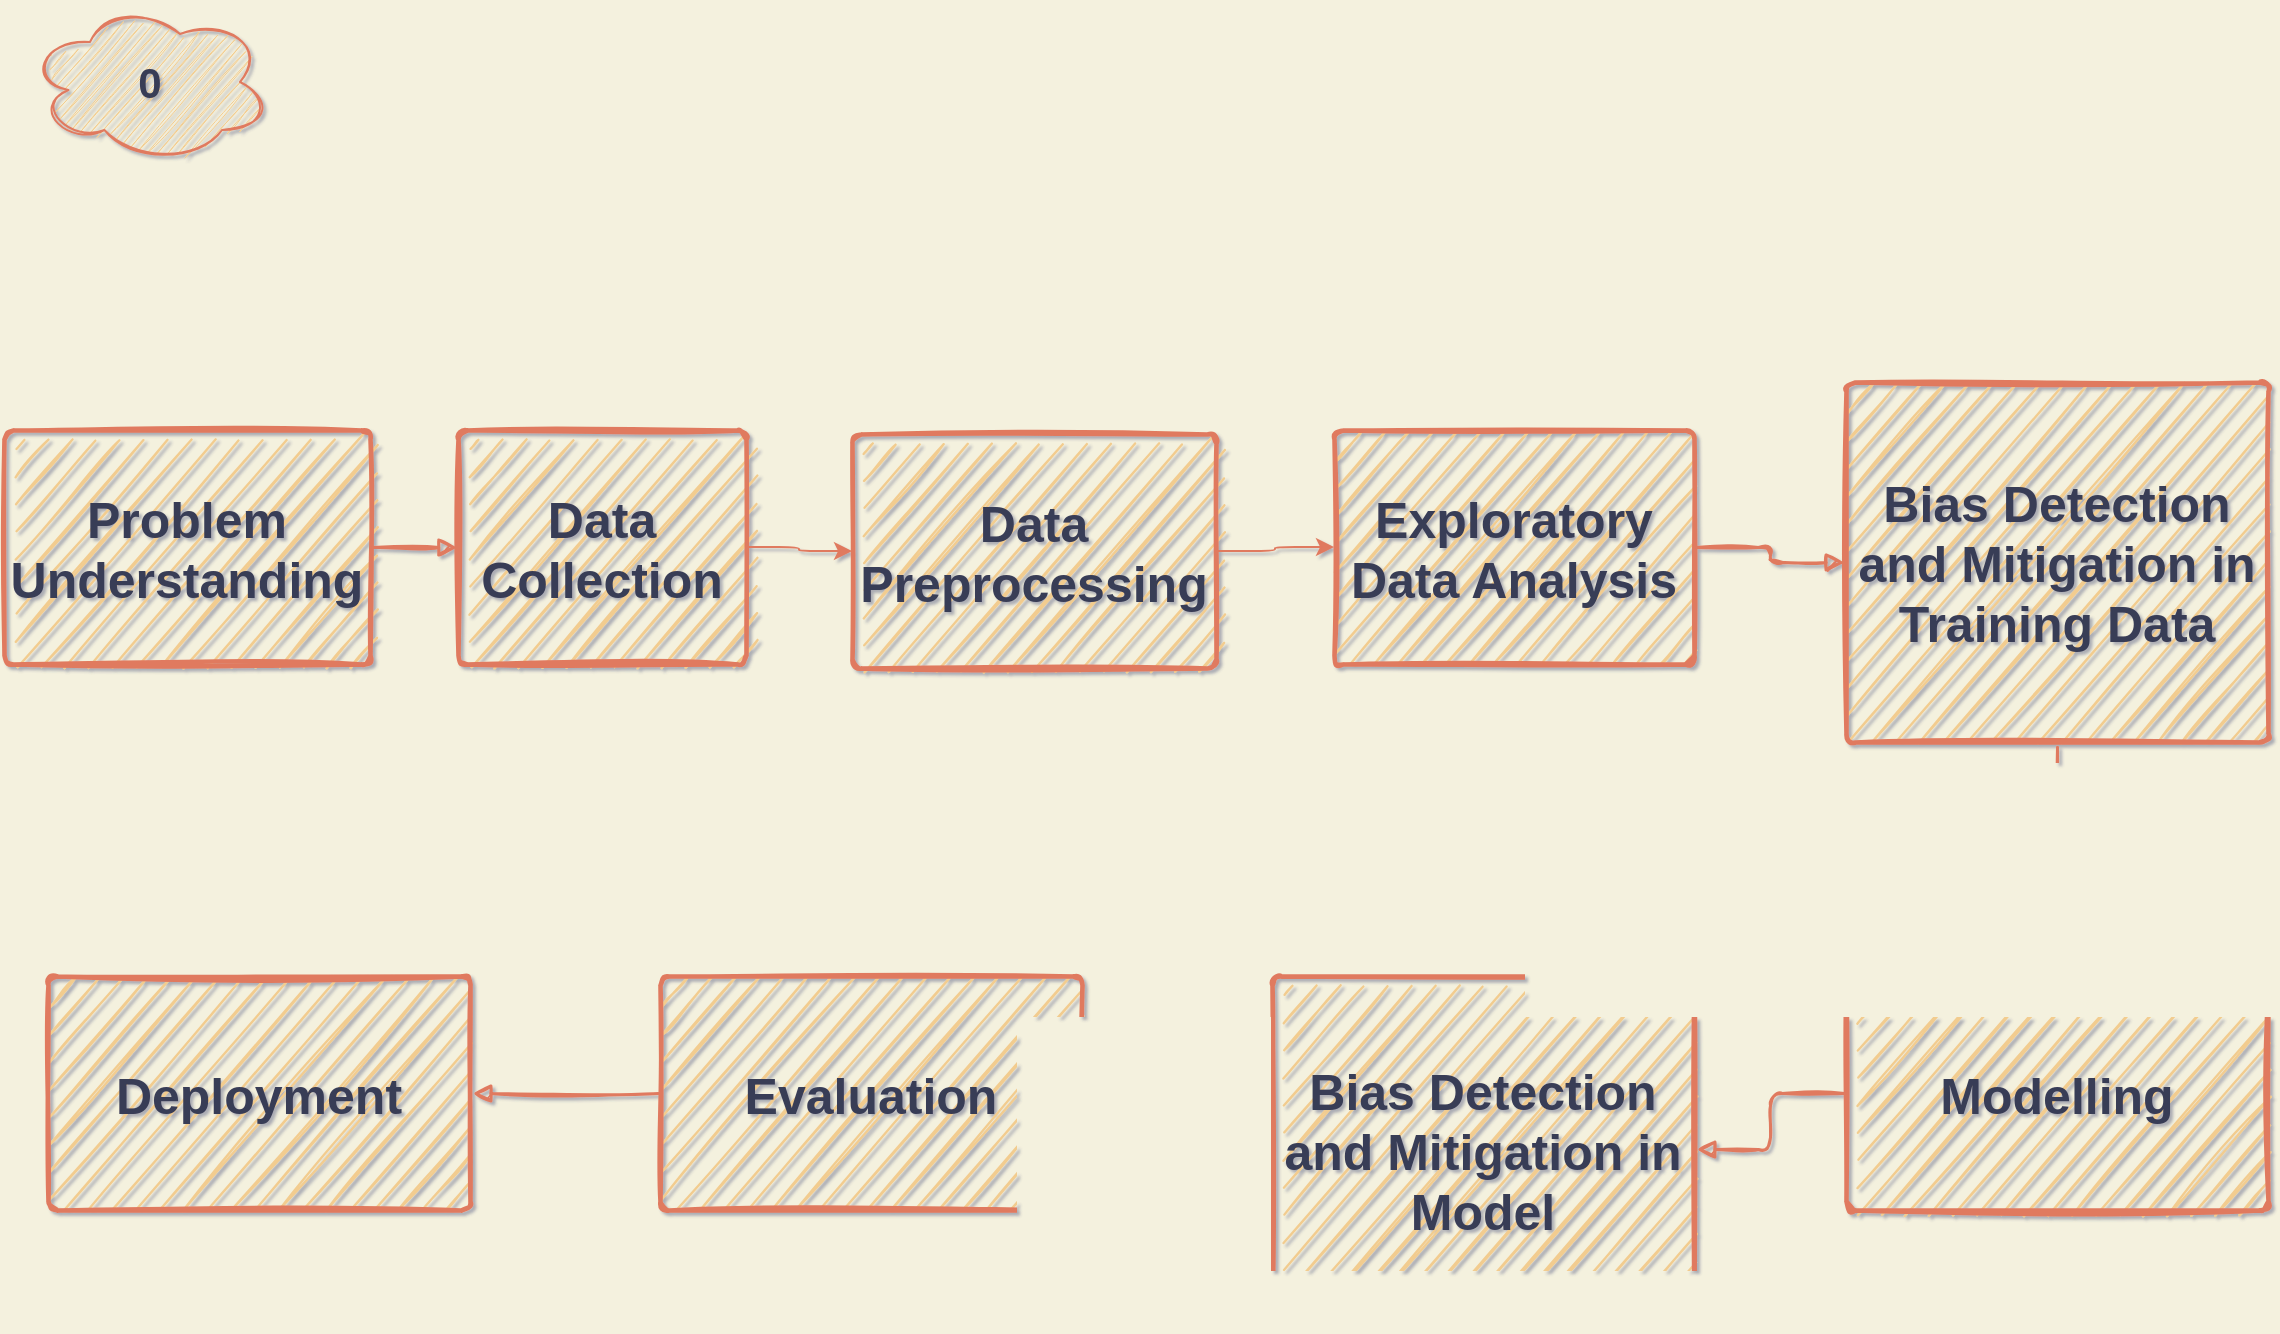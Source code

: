 <mxfile version="14.7.4" type="github" pages="19">
  <diagram name="Page-0" id="c7558073-3199-34d8-9f00-42111426c3f3">
    <mxGraphModel dx="1271" dy="681" grid="0" gridSize="10" guides="1" tooltips="1" connect="1" arrows="1" fold="1" page="1" pageScale="1" pageWidth="1169" pageHeight="827" background="#F4F1DE" math="0" shadow="1">
      <root>
        <mxCell id="0" />
        <mxCell id="1" parent="0" />
        <mxCell id="52" value="" style="text;spacingTop=-5;align=center;fontColor=#393C56;rounded=1;sketch=1;" parent="1" vertex="1">
          <mxGeometry x="90" y="170" width="30" height="20" as="geometry" />
        </mxCell>
        <mxCell id="53" value="" style="text;spacingTop=-5;align=center;fontColor=#393C56;rounded=1;sketch=1;" parent="1" vertex="1">
          <mxGeometry x="241" y="196" width="30" height="20" as="geometry" />
        </mxCell>
        <mxCell id="54" value="" style="text;spacingTop=-5;align=center;fontColor=#393C56;rounded=1;sketch=1;" parent="1" vertex="1">
          <mxGeometry x="111" y="260" width="30" height="20" as="geometry" />
        </mxCell>
        <mxCell id="57" value="" style="text;spacingTop=-5;align=center;fontColor=#393C56;rounded=1;sketch=1;" parent="1" vertex="1">
          <mxGeometry x="231" y="260" width="30" height="20" as="geometry" />
        </mxCell>
        <mxCell id="60" value="" style="text;spacingTop=-5;align=center;fontColor=#393C56;rounded=1;sketch=1;" parent="1" vertex="1">
          <mxGeometry x="305.0" y="200.0" width="30" height="20" as="geometry" />
        </mxCell>
        <mxCell id="61" value="" style="text;spacingTop=-5;align=center;fontColor=#393C56;rounded=1;sketch=1;" parent="1" vertex="1">
          <mxGeometry x="406.0" y="170.0" width="30" height="20" as="geometry" />
        </mxCell>
        <mxCell id="62" value="" style="text;spacingTop=-5;align=center;fontColor=#393C56;rounded=1;sketch=1;" parent="1" vertex="1">
          <mxGeometry x="545.0" y="100.0" width="30" height="20" as="geometry" />
        </mxCell>
        <mxCell id="63" value="" style="text;spacingTop=-5;align=center;fontColor=#393C56;rounded=1;sketch=1;" parent="1" vertex="1">
          <mxGeometry x="640" y="146.0" width="30" height="20" as="geometry" />
        </mxCell>
        <mxCell id="64" value="" style="text;spacingTop=-5;align=center;fontColor=#393C56;rounded=1;sketch=1;" parent="1" vertex="1">
          <mxGeometry x="676.0" y="180.0" width="30" height="20" as="geometry" />
        </mxCell>
        <mxCell id="70" value="" style="text;spacingTop=-5;align=center;fontColor=#393C56;rounded=1;sketch=1;" parent="1" vertex="1">
          <mxGeometry x="455.0" y="260.0" width="30" height="20" as="geometry" />
        </mxCell>
        <mxCell id="71" value="" style="text;spacingTop=-5;align=center;fontColor=#393C56;rounded=1;sketch=1;" parent="1" vertex="1">
          <mxGeometry x="540" y="260" width="30" height="20" as="geometry" />
        </mxCell>
        <UserObject label="Problem Understanding" lucidchartObjectId="G8dIJkjzNvyI" id="AIptN-wD98lkw97xL_S0-101">
          <mxCell style="html=1;overflow=block;blockSpacing=1;whiteSpace=wrap;;whiteSpace=wrap;fontSize=25;fontStyle=1;spacing=3.8;strokeColor=#E07A5F;strokeOpacity=100;absoluteArcSize=1;arcSize=9;strokeWidth=2.3;fillColor=#F2CC8F;fontColor=#393C56;rounded=1;sketch=1;" vertex="1" parent="1">
            <mxGeometry x="8" y="234" width="183" height="117" as="geometry" />
          </mxCell>
        </UserObject>
        <UserObject label="" lucidchartObjectId="l9dIDtWOzTQx" id="AIptN-wD98lkw97xL_S0-102">
          <mxCell style="html=1;jettySize=18;whiteSpace=wrap;fontSize=13;strokeColor=#E07A5F;strokeWidth=1.5;arcSize=12;edgeStyle=orthogonalEdgeStyle;startArrow=none;;endArrow=block;endFill=1;;exitX=1.005;exitY=0.5;exitPerimeter=0;entryX=-0.005;entryY=0.5;entryPerimeter=0;fontColor=#393C56;sketch=1;labelBackgroundColor=#F4F1DE;" edge="1" parent="1" source="AIptN-wD98lkw97xL_S0-101" target="AIptN-wD98lkw97xL_S0-103">
            <mxGeometry width="100" height="100" relative="1" as="geometry">
              <Array as="points" />
            </mxGeometry>
          </mxCell>
        </UserObject>
        <mxCell id="_0ZLxX2T2WWjIOZkPnPd-72" value="" style="edgeStyle=orthogonalEdgeStyle;curved=0;rounded=1;sketch=0;orthogonalLoop=1;jettySize=auto;html=1;fontSize=28;fontColor=#393C56;strokeColor=#E07A5F;fillColor=#F2CC8F;" edge="1" parent="1" source="AIptN-wD98lkw97xL_S0-103" target="_0ZLxX2T2WWjIOZkPnPd-71">
          <mxGeometry relative="1" as="geometry" />
        </mxCell>
        <UserObject label="Data Collection" lucidchartObjectId="E9dIDsiPI_My" id="AIptN-wD98lkw97xL_S0-103">
          <mxCell style="html=1;overflow=block;blockSpacing=1;whiteSpace=wrap;;whiteSpace=wrap;fontSize=25;fontStyle=1;spacing=3.8;strokeColor=#E07A5F;strokeOpacity=100;absoluteArcSize=1;arcSize=9;strokeWidth=2.3;fillColor=#F2CC8F;fontColor=#393C56;rounded=1;sketch=1;" vertex="1" parent="1">
            <mxGeometry x="235" y="234" width="144" height="117" as="geometry" />
          </mxCell>
        </UserObject>
        <UserObject label="Exploratory Data Analysis" lucidchartObjectId="39dIBt2R2gh3" id="AIptN-wD98lkw97xL_S0-105">
          <mxCell style="html=1;overflow=block;blockSpacing=1;whiteSpace=wrap;;whiteSpace=wrap;fontSize=25;fontStyle=1;spacing=3.8;strokeColor=#E07A5F;strokeOpacity=100;absoluteArcSize=1;arcSize=9;strokeWidth=2.3;fillColor=#F2CC8F;fontColor=#393C56;rounded=1;sketch=1;" vertex="1" parent="1">
            <mxGeometry x="673" y="234" width="180" height="117" as="geometry" />
          </mxCell>
        </UserObject>
        <UserObject label="" lucidchartObjectId="39dI8UOhlmLO" id="AIptN-wD98lkw97xL_S0-106">
          <mxCell style="html=1;jettySize=18;whiteSpace=wrap;fontSize=13;strokeColor=#E07A5F;strokeWidth=1.5;arcSize=12;edgeStyle=orthogonalEdgeStyle;startArrow=none;;endArrow=block;endFill=1;;exitX=1.005;exitY=0.5;exitPerimeter=0;entryX=-0.005;entryY=0.5;entryPerimeter=0;fontColor=#393C56;sketch=1;labelBackgroundColor=#F4F1DE;" edge="1" parent="1" source="AIptN-wD98lkw97xL_S0-105" target="AIptN-wD98lkw97xL_S0-107">
            <mxGeometry width="100" height="100" relative="1" as="geometry">
              <Array as="points" />
            </mxGeometry>
          </mxCell>
        </UserObject>
        <UserObject label="Bias Detection and Mitigation in Training Data" lucidchartObjectId="d-dIASmHc5yt" id="AIptN-wD98lkw97xL_S0-107">
          <mxCell style="html=1;overflow=block;blockSpacing=1;whiteSpace=wrap;;whiteSpace=wrap;fontSize=25;fontStyle=1;spacing=3.8;strokeColor=#E07A5F;strokeOpacity=100;absoluteArcSize=1;arcSize=9;strokeWidth=2.3;fillColor=#F2CC8F;fillStyle=hachure;rounded=1;sketch=1;fontColor=#393C56;" vertex="1" parent="1">
            <mxGeometry x="929" y="210" width="211" height="180" as="geometry" />
          </mxCell>
        </UserObject>
        <UserObject label="Deployment" lucidchartObjectId="v-dI-su3_T4f" id="AIptN-wD98lkw97xL_S0-108">
          <mxCell style="html=1;overflow=block;blockSpacing=1;whiteSpace=wrap;;whiteSpace=wrap;fontSize=25;fontStyle=1;spacing=3.8;strokeColor=#E07A5F;strokeOpacity=100;absoluteArcSize=1;arcSize=9;strokeWidth=2.3;fillColor=#F2CC8F;fontColor=#393C56;rounded=1;sketch=1;" vertex="1" parent="1">
            <mxGeometry x="30" y="507" width="211" height="117" as="geometry" />
          </mxCell>
        </UserObject>
        <UserObject label="Evaluation" lucidchartObjectId="v-dIqQWnB20p" id="AIptN-wD98lkw97xL_S0-109">
          <mxCell style="html=1;overflow=block;blockSpacing=1;whiteSpace=wrap;;whiteSpace=wrap;fontSize=25;fontStyle=1;spacing=3.8;strokeColor=#E07A5F;strokeOpacity=100;absoluteArcSize=1;arcSize=9;strokeWidth=2.3;fillColor=#F2CC8F;fontColor=#393C56;rounded=1;sketch=1;" vertex="1" parent="1">
            <mxGeometry x="336" y="507" width="211" height="117" as="geometry" />
          </mxCell>
        </UserObject>
        <UserObject label="Bias Detection and Mitigation in Model" lucidchartObjectId="v-dISl_q7GrX" id="AIptN-wD98lkw97xL_S0-110">
          <mxCell style="html=1;overflow=block;blockSpacing=1;whiteSpace=wrap;;whiteSpace=wrap;fontSize=25;fontStyle=1;spacing=3.8;strokeColor=#E07A5F;strokeOpacity=100;absoluteArcSize=1;arcSize=9;strokeWidth=2.3;fillColor=#F2CC8F;rounded=1;sketch=1;fontColor=#393C56;" vertex="1" parent="1">
            <mxGeometry x="642" y="507" width="211" height="173" as="geometry" />
          </mxCell>
        </UserObject>
        <UserObject label="Modelling" lucidchartObjectId="v-dIgE~1kvzE" id="AIptN-wD98lkw97xL_S0-111">
          <mxCell style="html=1;overflow=block;blockSpacing=1;whiteSpace=wrap;;whiteSpace=wrap;fontSize=25;fontStyle=1;spacing=3.8;strokeColor=#E07A5F;strokeOpacity=100;absoluteArcSize=1;arcSize=9;strokeWidth=2.3;fillColor=#F2CC8F;fontColor=#393C56;rounded=1;sketch=1;" vertex="1" parent="1">
            <mxGeometry x="929" y="507" width="211" height="117" as="geometry" />
          </mxCell>
        </UserObject>
        <UserObject label="" lucidchartObjectId="p_dIc4Y0NTn." id="AIptN-wD98lkw97xL_S0-112">
          <mxCell style="html=1;jettySize=18;whiteSpace=wrap;fontSize=13;strokeColor=#E07A5F;strokeWidth=1.5;arcSize=12;edgeStyle=orthogonalEdgeStyle;startArrow=none;;endArrow=block;endFill=1;;exitX=0.5;exitY=1.013;exitPerimeter=0;entryX=0.5;entryY=-0.01;entryPerimeter=0;fontColor=#393C56;sketch=1;labelBackgroundColor=#F4F1DE;" edge="1" parent="1" source="AIptN-wD98lkw97xL_S0-107" target="AIptN-wD98lkw97xL_S0-111">
            <mxGeometry width="100" height="100" relative="1" as="geometry">
              <Array as="points" />
            </mxGeometry>
          </mxCell>
        </UserObject>
        <UserObject label="" lucidchartObjectId="u_dIuqCAsah5" id="AIptN-wD98lkw97xL_S0-113">
          <mxCell style="html=1;jettySize=18;whiteSpace=wrap;fontSize=13;strokeColor=#E07A5F;strokeWidth=1.5;arcSize=12;edgeStyle=orthogonalEdgeStyle;startArrow=none;;endArrow=block;endFill=1;;exitX=-0.005;exitY=0.5;exitPerimeter=0;entryX=1.005;entryY=0.5;entryPerimeter=0;fontColor=#393C56;sketch=1;labelBackgroundColor=#F4F1DE;" edge="1" parent="1" source="AIptN-wD98lkw97xL_S0-111" target="AIptN-wD98lkw97xL_S0-110">
            <mxGeometry width="100" height="100" relative="1" as="geometry">
              <Array as="points" />
            </mxGeometry>
          </mxCell>
        </UserObject>
        <UserObject label="" lucidchartObjectId="y_dIIF.aPqoV" id="AIptN-wD98lkw97xL_S0-114">
          <mxCell style="html=1;jettySize=18;whiteSpace=wrap;fontSize=13;strokeColor=#E07A5F;strokeWidth=1.5;arcSize=12;edgeStyle=orthogonalEdgeStyle;startArrow=none;;endArrow=block;endFill=1;;exitX=-0.005;exitY=0.5;exitPerimeter=0;entryX=1.005;entryY=0.5;entryPerimeter=0;fontColor=#393C56;sketch=1;labelBackgroundColor=#F4F1DE;" edge="1" parent="1" source="AIptN-wD98lkw97xL_S0-110" target="AIptN-wD98lkw97xL_S0-109">
            <mxGeometry width="100" height="100" relative="1" as="geometry">
              <Array as="points" />
            </mxGeometry>
          </mxCell>
        </UserObject>
        <UserObject label="" lucidchartObjectId="I_dIirgFtXao" id="AIptN-wD98lkw97xL_S0-115">
          <mxCell style="html=1;jettySize=18;whiteSpace=wrap;fontSize=13;strokeColor=#E07A5F;strokeWidth=1.5;arcSize=12;edgeStyle=orthogonalEdgeStyle;startArrow=none;;endArrow=block;endFill=1;;exitX=-0.005;exitY=0.5;exitPerimeter=0;entryX=1.005;entryY=0.5;entryPerimeter=0;fontColor=#393C56;sketch=1;labelBackgroundColor=#F4F1DE;" edge="1" parent="1" source="AIptN-wD98lkw97xL_S0-109" target="AIptN-wD98lkw97xL_S0-108">
            <mxGeometry width="100" height="100" relative="1" as="geometry">
              <Array as="points" />
            </mxGeometry>
          </mxCell>
        </UserObject>
        <mxCell id="nogdYpCI26H-cxfEIHu3-71" value="&lt;font style=&quot;font-size: 21px&quot;&gt;&lt;b&gt;0&lt;/b&gt;&lt;/font&gt;" style="ellipse;shape=cloud;whiteSpace=wrap;html=1;fontColor=#393C56;strokeColor=#E07A5F;fillColor=#F2CC8F;rounded=1;sketch=1;" vertex="1" parent="1">
          <mxGeometry x="21" y="20" width="120" height="80" as="geometry" />
        </mxCell>
        <mxCell id="_0ZLxX2T2WWjIOZkPnPd-73" value="" style="edgeStyle=orthogonalEdgeStyle;curved=0;rounded=1;sketch=0;orthogonalLoop=1;jettySize=auto;html=1;fontSize=28;fontColor=#393C56;strokeColor=#E07A5F;fillColor=#F2CC8F;" edge="1" parent="1" source="_0ZLxX2T2WWjIOZkPnPd-71" target="AIptN-wD98lkw97xL_S0-105">
          <mxGeometry relative="1" as="geometry" />
        </mxCell>
        <UserObject label="Data Preprocessing" lucidchartObjectId="E9dIDsiPI_My" id="_0ZLxX2T2WWjIOZkPnPd-71">
          <mxCell style="html=1;overflow=block;blockSpacing=1;whiteSpace=wrap;;whiteSpace=wrap;fontSize=25;fontStyle=1;spacing=3.8;strokeColor=#E07A5F;strokeOpacity=100;absoluteArcSize=1;arcSize=9;strokeWidth=2.3;fillColor=#F2CC8F;fontColor=#393C56;rounded=1;sketch=1;" vertex="1" parent="1">
            <mxGeometry x="432" y="236" width="182" height="117" as="geometry" />
          </mxCell>
        </UserObject>
      </root>
    </mxGraphModel>
  </diagram>
  <diagram id="zq_dQKFwFUAup5BKUZUE" name="Page-1">
    <mxGraphModel dx="1662" dy="891" grid="1" gridSize="10" guides="1" tooltips="1" connect="1" arrows="1" fold="1" page="1" pageScale="1" pageWidth="1169" pageHeight="827" background="#F4F1DE" math="0" shadow="1">
      <root>
        <mxCell id="b7Gt_BC4MSlKYnqF10Yz-0" />
        <mxCell id="b7Gt_BC4MSlKYnqF10Yz-1" parent="b7Gt_BC4MSlKYnqF10Yz-0" />
        <UserObject label="PROBLEM UNDERSTANDING" lucidchartObjectId="SgeIpkd57h5~" id="b7Gt_BC4MSlKYnqF10Yz-3">
          <mxCell style="html=1;overflow=block;blockSpacing=1;whiteSpace=wrap;;whiteSpace=wrap;fontSize=26.7;fontColor=#393C56;fontStyle=1;spacing=9;strokeColor=#E07A5F;strokeOpacity=100;absoluteArcSize=1;arcSize=9;strokeWidth=2.3;fillColor=#F2CC8F;rounded=1;sketch=1;" vertex="1" parent="b7Gt_BC4MSlKYnqF10Yz-1">
            <mxGeometry x="220" y="344" width="310" height="140" as="geometry" />
          </mxCell>
        </UserObject>
        <UserObject label="Healthcare Provider Fraud Detection" lucidchartObjectId="JpeI-rLYJBe8" id="b7Gt_BC4MSlKYnqF10Yz-4">
          <mxCell style="html=1;overflow=block;blockSpacing=1;whiteSpace=wrap;arcSize=50;whiteSpace=wrap;fontSize=28.3;fontColor=#393C56;fontStyle=1;spacing=3.8;strokeColor=#E07A5F;strokeOpacity=100;strokeWidth=2.3;fillColor=#F2CC8F;rounded=1;sketch=1;" vertex="1" parent="b7Gt_BC4MSlKYnqF10Yz-1">
            <mxGeometry x="670" y="354" width="330" height="120" as="geometry" />
          </mxCell>
        </UserObject>
        <mxCell id="Mg0cQAGCdafiPOtgAX0h-0" value="" style="html=1;shadow=0;dashed=0;align=center;verticalAlign=middle;shape=mxgraph.arrows2.arrow;dy=0.6;dx=40;notch=0;rounded=0;fontColor=#393C56;strokeColor=#E07A5F;fillColor=#F2CC8F;sketch=1;" vertex="1" parent="b7Gt_BC4MSlKYnqF10Yz-1">
          <mxGeometry x="560" y="379" width="100" height="70" as="geometry" />
        </mxCell>
        <mxCell id="0CGXHqrKBc9TCMi9OLDF-0" value="&lt;font style=&quot;font-size: 26px&quot;&gt;&lt;b&gt;1&lt;/b&gt;&lt;/font&gt;" style="ellipse;shape=cloud;whiteSpace=wrap;html=1;rounded=0;fontColor=#393C56;strokeColor=#E07A5F;fillColor=#F2CC8F;sketch=1;" vertex="1" parent="b7Gt_BC4MSlKYnqF10Yz-1">
          <mxGeometry x="30" y="20" width="120" height="80" as="geometry" />
        </mxCell>
      </root>
    </mxGraphModel>
  </diagram>
  <diagram name="Page-2" id="fetZxmVotgp_H9gxekHY">
    <mxGraphModel dx="1800" dy="965" grid="1" gridSize="10" guides="1" tooltips="1" connect="1" arrows="1" fold="1" page="1" pageScale="1" pageWidth="1169" pageHeight="827" background="#F4F1DE" math="0" shadow="0">
      <root>
        <mxCell id="RAov0wcI9nj2ZysmDA_d-0" />
        <mxCell id="RAov0wcI9nj2ZysmDA_d-1" parent="RAov0wcI9nj2ZysmDA_d-0" />
        <UserObject label="Data Collection" lucidchartObjectId="SgeIpkd57h5~" id="RAov0wcI9nj2ZysmDA_d-2">
          <mxCell style="html=1;overflow=block;blockSpacing=1;whiteSpace=wrap;;whiteSpace=wrap;fontSize=26.7;fontColor=#393C56;fontStyle=1;spacing=9;strokeColor=#E07A5F;strokeOpacity=100;absoluteArcSize=1;arcSize=9;strokeWidth=2.3;fillColor=#F2CC8F;sketch=1;rounded=1;" vertex="1" parent="RAov0wcI9nj2ZysmDA_d-1">
            <mxGeometry x="220" y="344" width="310" height="140" as="geometry" />
          </mxCell>
        </UserObject>
        <UserObject label="Kaggle" lucidchartObjectId="JpeI-rLYJBe8" id="RAov0wcI9nj2ZysmDA_d-3">
          <mxCell style="html=1;overflow=block;blockSpacing=1;whiteSpace=wrap;arcSize=50;whiteSpace=wrap;fontSize=28.3;fontColor=#393C56;fontStyle=1;spacing=3.8;strokeColor=#E07A5F;strokeOpacity=100;strokeWidth=2.3;fillColor=#F2CC8F;sketch=1;rounded=1;" vertex="1" parent="RAov0wcI9nj2ZysmDA_d-1">
            <mxGeometry x="670" y="354" width="330" height="120" as="geometry" />
          </mxCell>
        </UserObject>
        <mxCell id="IHQYHdliVd4xUKFP0WDB-0" value="" style="html=1;shadow=0;dashed=0;align=center;verticalAlign=middle;shape=mxgraph.arrows2.arrow;dy=0.6;dx=40;notch=0;rounded=0;sketch=0;fontColor=#393C56;strokeColor=#E07A5F;fillColor=#F2CC8F;" vertex="1" parent="RAov0wcI9nj2ZysmDA_d-1">
          <mxGeometry x="550" y="379" width="100" height="70" as="geometry" />
        </mxCell>
        <mxCell id="VXmKOO01QsdMQcgbT_RA-0" value="&lt;font style=&quot;font-size: 26px&quot;&gt;&lt;b&gt;2&lt;/b&gt;&lt;/font&gt;" style="ellipse;shape=cloud;whiteSpace=wrap;html=1;rounded=0;sketch=0;fontColor=#393C56;strokeColor=#E07A5F;fillColor=#F2CC8F;" vertex="1" parent="RAov0wcI9nj2ZysmDA_d-1">
          <mxGeometry x="20" y="30" width="120" height="80" as="geometry" />
        </mxCell>
      </root>
    </mxGraphModel>
  </diagram>
  <diagram name="Page-3" id="0n4VsF0qNpo_JNvrFNSv">
    <mxGraphModel dx="1543" dy="827" grid="1" gridSize="10" guides="1" tooltips="1" connect="1" arrows="1" fold="1" page="1" pageScale="1" pageWidth="1169" pageHeight="827" background="#F4F1DE" math="0" shadow="0">
      <root>
        <mxCell id="4YjUkdYBCP9WllGzEa5B-0" />
        <mxCell id="4YjUkdYBCP9WllGzEa5B-1" parent="4YjUkdYBCP9WllGzEa5B-0" />
        <mxCell id="4YjUkdYBCP9WllGzEa5B-5" value="&lt;font style=&quot;font-size: 26px&quot;&gt;&lt;b&gt;3&lt;/b&gt;&lt;/font&gt;" style="ellipse;shape=cloud;whiteSpace=wrap;html=1;fontColor=#393C56;strokeColor=#E07A5F;fillColor=#F2CC8F;sketch=1;rounded=1;" vertex="1" parent="4YjUkdYBCP9WllGzEa5B-1">
          <mxGeometry x="20" y="30" width="120" height="80" as="geometry" />
        </mxCell>
        <UserObject label="Data Preprocessing" lucidchartObjectId="E9dIDsiPI_My" id="cCtJ8YjYo9luZk4GRiDL-0">
          <mxCell style="html=1;overflow=block;blockSpacing=1;whiteSpace=wrap;;whiteSpace=wrap;fontSize=25;fontStyle=1;spacing=3.8;strokeColor=#E07A5F;strokeOpacity=100;absoluteArcSize=1;arcSize=9;strokeWidth=2.3;fillColor=#F2CC8F;fontColor=#393C56;sketch=1;rounded=1;" vertex="1" parent="4YjUkdYBCP9WllGzEa5B-1">
            <mxGeometry x="50" y="353.5" width="190" height="117" as="geometry" />
          </mxCell>
        </UserObject>
        <mxCell id="cCtJ8YjYo9luZk4GRiDL-1" value="" style="verticalLabelPosition=bottom;verticalAlign=top;html=1;strokeWidth=2;shape=mxgraph.arrows2.arrow;dy=0.6;dx=40;notch=0;fontSize=28;fontColor=#393C56;fillColor=#F2CC8F;strokeColor=#E07A5F;sketch=1;rounded=1;" vertex="1" parent="4YjUkdYBCP9WllGzEa5B-1">
          <mxGeometry x="280" y="375" width="150" height="70" as="geometry" />
        </mxCell>
        <mxCell id="cCtJ8YjYo9luZk4GRiDL-2" value="&lt;b&gt;Check missing values in each feature&lt;/b&gt;" style="whiteSpace=wrap;html=1;absoluteArcSize=1;arcSize=14;strokeWidth=2;fontSize=28;fontColor=#393C56;fillColor=#F2CC8F;strokeColor=#E07A5F;sketch=1;rounded=1;" vertex="1" parent="4YjUkdYBCP9WllGzEa5B-1">
          <mxGeometry x="520" y="147" width="240" height="140" as="geometry" />
        </mxCell>
        <mxCell id="cCtJ8YjYo9luZk4GRiDL-3" value="&lt;b&gt;Check datatype of each feature&lt;/b&gt;" style="whiteSpace=wrap;html=1;absoluteArcSize=1;arcSize=14;strokeWidth=2;fontSize=28;fontColor=#393C56;fillColor=#F2CC8F;strokeColor=#E07A5F;sketch=1;rounded=1;" vertex="1" parent="4YjUkdYBCP9WllGzEa5B-1">
          <mxGeometry x="520" y="341" width="240" height="140" as="geometry" />
        </mxCell>
        <mxCell id="cCtJ8YjYo9luZk4GRiDL-4" value="&lt;b&gt;Replacing of some values in some feature&lt;/b&gt;" style="whiteSpace=wrap;html=1;absoluteArcSize=1;arcSize=14;strokeWidth=2;fontSize=28;fontColor=#393C56;fillColor=#F2CC8F;strokeColor=#E07A5F;sketch=1;rounded=1;" vertex="1" parent="4YjUkdYBCP9WllGzEa5B-1">
          <mxGeometry x="520" y="537" width="240" height="140" as="geometry" />
        </mxCell>
        <mxCell id="cCtJ8YjYo9luZk4GRiDL-5" value="&lt;font style=&quot;font-size: 34px;&quot;&gt;&lt;span style=&quot;font-size: 34px;&quot;&gt;Library&lt;/span&gt;&lt;/font&gt;" style="text;html=1;align=center;verticalAlign=middle;resizable=0;points=[];autosize=1;strokeColor=none;fontSize=34;fontStyle=1" vertex="1" parent="4YjUkdYBCP9WllGzEa5B-1">
          <mxGeometry x="905" y="25" width="130" height="50" as="geometry" />
        </mxCell>
        <mxCell id="cCtJ8YjYo9luZk4GRiDL-6" value="&lt;b&gt;isna().sum&lt;/b&gt;" style="whiteSpace=wrap;html=1;absoluteArcSize=1;arcSize=14;strokeWidth=2;fontSize=28;fontColor=#393C56;fillColor=#F2CC8F;strokeColor=#E07A5F;sketch=1;rounded=1;" vertex="1" parent="4YjUkdYBCP9WllGzEa5B-1">
          <mxGeometry x="860" y="146" width="240" height="140" as="geometry" />
        </mxCell>
        <mxCell id="cCtJ8YjYo9luZk4GRiDL-7" value="&lt;b&gt;.dtypes&lt;/b&gt;" style="whiteSpace=wrap;html=1;absoluteArcSize=1;arcSize=14;strokeWidth=2;fontSize=28;fontColor=#393C56;fillColor=#F2CC8F;strokeColor=#E07A5F;sketch=1;rounded=1;" vertex="1" parent="4YjUkdYBCP9WllGzEa5B-1">
          <mxGeometry x="860" y="340" width="240" height="140" as="geometry" />
        </mxCell>
        <mxCell id="cCtJ8YjYo9luZk4GRiDL-8" value="&lt;b&gt;.replace&lt;/b&gt;" style="whiteSpace=wrap;html=1;absoluteArcSize=1;arcSize=14;strokeWidth=2;fontSize=28;fontColor=#393C56;fillColor=#F2CC8F;strokeColor=#E07A5F;sketch=1;rounded=1;" vertex="1" parent="4YjUkdYBCP9WllGzEa5B-1">
          <mxGeometry x="860" y="536" width="240" height="140" as="geometry" />
        </mxCell>
      </root>
    </mxGraphModel>
  </diagram>
  <diagram name="Page-4" id="42-SSd3o-zUnDCE_iy7a">
    <mxGraphModel dx="1543" dy="827" grid="1" gridSize="10" guides="1" tooltips="1" connect="1" arrows="1" fold="1" page="1" pageScale="1" pageWidth="1169" pageHeight="827" background="#F4F1DE" math="0" shadow="0">
      <root>
        <mxCell id="02fbBnuRvrbLgrvBwIXk-0" />
        <mxCell id="02fbBnuRvrbLgrvBwIXk-1" parent="02fbBnuRvrbLgrvBwIXk-0" />
        <UserObject label="Exploratory Data Analysis" lucidchartObjectId="qyeI.a1Xn4eI" id="02fbBnuRvrbLgrvBwIXk-6">
          <mxCell style="html=1;overflow=block;blockSpacing=1;whiteSpace=wrap;;whiteSpace=wrap;fontSize=30;fontStyle=1;spacing=3.8;strokeOpacity=100;absoluteArcSize=1;arcSize=9;strokeWidth=2.3;fillColor=#F2CC8F;strokeColor=#E07A5F;fontColor=#393C56;rounded=1;sketch=1;" vertex="1" parent="02fbBnuRvrbLgrvBwIXk-1">
            <mxGeometry x="380" y="60" width="390" height="117" as="geometry" />
          </mxCell>
        </UserObject>
        <UserObject label="" lucidchartObjectId="VzeIip.PPJZ7" id="02fbBnuRvrbLgrvBwIXk-7">
          <mxCell style="html=1;jettySize=18;whiteSpace=wrap;fontSize=13;strokeColor=#E07A5F;strokeWidth=1.5;arcSize=12;edgeStyle=orthogonalEdgeStyle;startArrow=none;;endArrow=block;endFill=1;;exitX=0.077;exitY=1.01;exitPerimeter=0;entryX=0.5;entryY=-0.012;entryPerimeter=0;fontColor=#393C56;sketch=1;labelBackgroundColor=#F4F1DE;" edge="1" parent="02fbBnuRvrbLgrvBwIXk-1" source="02fbBnuRvrbLgrvBwIXk-6" target="02fbBnuRvrbLgrvBwIXk-8">
            <mxGeometry width="100" height="100" relative="1" as="geometry">
              <Array as="points" />
            </mxGeometry>
          </mxCell>
        </UserObject>
        <UserObject label="Data Cleaning" lucidchartObjectId="YzeIcovH2YA9" id="02fbBnuRvrbLgrvBwIXk-8">
          <mxCell style="html=1;overflow=block;blockSpacing=1;whiteSpace=wrap;;whiteSpace=wrap;fontSize=20;fontColor=#393C56;fontStyle=1;spacing=3.8;strokeColor=#E07A5F;absoluteArcSize=1;arcSize=9;strokeWidth=2.3;fillColor=#F2CC8F;rounded=1;sketch=1;" vertex="1" parent="02fbBnuRvrbLgrvBwIXk-1">
            <mxGeometry x="350" y="327" width="120" height="90" as="geometry" />
          </mxCell>
        </UserObject>
        <UserObject label="" lucidchartObjectId="qAeIiDDLh1jV" id="02fbBnuRvrbLgrvBwIXk-9">
          <mxCell style="html=1;jettySize=18;whiteSpace=wrap;fontSize=13;strokeColor=#E07A5F;strokeWidth=1.5;arcSize=12;edgeStyle=orthogonalEdgeStyle;startArrow=none;;endArrow=block;endFill=1;;exitX=0.5;exitY=1.01;exitPerimeter=0;entryX=0.5;entryY=-0.012;entryPerimeter=0;fontColor=#393C56;sketch=1;labelBackgroundColor=#F4F1DE;" edge="1" parent="02fbBnuRvrbLgrvBwIXk-1" source="02fbBnuRvrbLgrvBwIXk-6" target="02fbBnuRvrbLgrvBwIXk-10">
            <mxGeometry width="100" height="100" relative="1" as="geometry">
              <Array as="points" />
            </mxGeometry>
          </mxCell>
        </UserObject>
        <mxCell id="02fbBnuRvrbLgrvBwIXk-20" style="edgeStyle=orthogonalEdgeStyle;orthogonalLoop=1;jettySize=auto;html=1;entryX=0.389;entryY=-0.014;entryDx=0;entryDy=0;entryPerimeter=0;fontColor=#393C56;strokeColor=#E07A5F;fillColor=#F2CC8F;sketch=1;labelBackgroundColor=#F4F1DE;" edge="1" parent="02fbBnuRvrbLgrvBwIXk-1" source="02fbBnuRvrbLgrvBwIXk-10" target="02fbBnuRvrbLgrvBwIXk-15">
          <mxGeometry relative="1" as="geometry">
            <Array as="points">
              <mxPoint x="577" y="453" />
              <mxPoint x="577" y="453" />
            </Array>
          </mxGeometry>
        </mxCell>
        <UserObject label="Data Exploration" lucidchartObjectId="sAeIHa7VkcNX" id="02fbBnuRvrbLgrvBwIXk-10">
          <mxCell style="html=1;overflow=block;blockSpacing=1;whiteSpace=wrap;;whiteSpace=wrap;fontSize=20;fontColor=#393C56;fontStyle=1;spacing=3.8;strokeColor=#E07A5F;absoluteArcSize=1;arcSize=9;strokeWidth=2.3;fillColor=#F2CC8F;rounded=1;sketch=1;" vertex="1" parent="02fbBnuRvrbLgrvBwIXk-1">
            <mxGeometry x="515" y="327" width="120" height="86" as="geometry" />
          </mxCell>
        </UserObject>
        <UserObject label="" lucidchartObjectId="5AeIa~fl9KAb" id="02fbBnuRvrbLgrvBwIXk-11">
          <mxCell style="html=1;jettySize=18;whiteSpace=wrap;fontSize=13;strokeColor=#E07A5F;strokeWidth=1.5;arcSize=12;edgeStyle=orthogonalEdgeStyle;startArrow=none;;endArrow=block;endFill=1;;exitX=0.962;exitY=1.01;exitPerimeter=0;entryX=0.5;entryY=-0.012;entryPerimeter=0;fontColor=#393C56;sketch=1;labelBackgroundColor=#F4F1DE;" edge="1" parent="02fbBnuRvrbLgrvBwIXk-1" source="02fbBnuRvrbLgrvBwIXk-6" target="02fbBnuRvrbLgrvBwIXk-12">
            <mxGeometry width="100" height="100" relative="1" as="geometry">
              <Array as="points">
                <mxPoint x="760" y="178" />
              </Array>
            </mxGeometry>
          </mxCell>
        </UserObject>
        <mxCell id="02fbBnuRvrbLgrvBwIXk-21" style="edgeStyle=orthogonalEdgeStyle;orthogonalLoop=1;jettySize=auto;html=1;entryX=0.818;entryY=0.066;entryDx=0;entryDy=0;entryPerimeter=0;fontColor=#393C56;strokeColor=#E07A5F;fillColor=#F2CC8F;sketch=1;labelBackgroundColor=#F4F1DE;" edge="1" parent="02fbBnuRvrbLgrvBwIXk-1" source="02fbBnuRvrbLgrvBwIXk-12" target="02fbBnuRvrbLgrvBwIXk-15">
          <mxGeometry relative="1" as="geometry">
            <Array as="points">
              <mxPoint x="760" y="493" />
              <mxPoint x="685" y="493" />
            </Array>
          </mxGeometry>
        </mxCell>
        <UserObject label="Data Visualiation" lucidchartObjectId="7AeIQ1JK9_i2" id="02fbBnuRvrbLgrvBwIXk-12">
          <mxCell style="html=1;overflow=block;blockSpacing=1;whiteSpace=wrap;;whiteSpace=wrap;fontSize=20;fontColor=#393C56;fontStyle=1;spacing=3.8;strokeColor=#E07A5F;absoluteArcSize=1;arcSize=9;strokeWidth=2.3;fillColor=#F2CC8F;rounded=1;sketch=1;" vertex="1" parent="02fbBnuRvrbLgrvBwIXk-1">
            <mxGeometry x="700" y="327" width="120" height="90" as="geometry" />
          </mxCell>
        </UserObject>
        <mxCell id="02fbBnuRvrbLgrvBwIXk-13" value="" style="edgeStyle=segmentEdgeStyle;endArrow=classic;html=1;fontColor=#393C56;strokeColor=#E07A5F;fillColor=#F2CC8F;exitX=0.25;exitY=1;exitDx=0;exitDy=0;entryX=0.137;entryY=-0.043;entryDx=0;entryDy=0;entryPerimeter=0;sketch=1;labelBackgroundColor=#F4F1DE;" edge="1" parent="02fbBnuRvrbLgrvBwIXk-1" source="02fbBnuRvrbLgrvBwIXk-8">
          <mxGeometry width="50" height="50" relative="1" as="geometry">
            <mxPoint x="600" y="453" as="sourcePoint" />
            <mxPoint x="506.03" y="600.42" as="targetPoint" />
            <Array as="points">
              <mxPoint x="360" y="417" />
              <mxPoint x="360" y="503" />
              <mxPoint x="506" y="503" />
            </Array>
          </mxGeometry>
        </mxCell>
        <mxCell id="02fbBnuRvrbLgrvBwIXk-15" value="&lt;font style=&quot;font-size: 20px&quot;&gt;&lt;b&gt;Initial Dataset&lt;/b&gt;&lt;/font&gt;" style="shape=cylinder3;whiteSpace=wrap;html=1;boundedLbl=1;backgroundOutline=1;size=15;fontColor=#393C56;strokeColor=#E07A5F;fillColor=#F2CC8F;rounded=1;sketch=1;" vertex="1" parent="02fbBnuRvrbLgrvBwIXk-1">
          <mxGeometry x="480" y="593" width="250" height="120" as="geometry" />
        </mxCell>
        <mxCell id="j4YV6c2iiKBThd7wW2Nd-0" value="&lt;font size=&quot;1&quot;&gt;&lt;b style=&quot;font-size: 24px&quot;&gt;4&lt;/b&gt;&lt;/font&gt;" style="ellipse;shape=cloud;whiteSpace=wrap;html=1;rounded=0;fontColor=#393C56;strokeColor=#E07A5F;fillColor=#F2CC8F;sketch=1;" vertex="1" parent="02fbBnuRvrbLgrvBwIXk-1">
          <mxGeometry x="20" y="30" width="120" height="80" as="geometry" />
        </mxCell>
      </root>
    </mxGraphModel>
  </diagram>
  <diagram name="Page-4.1" id="oI4L1ushKV6-4Fo--7gV">
    <mxGraphModel dx="1543" dy="827" grid="1" gridSize="10" guides="1" tooltips="1" connect="1" arrows="1" fold="1" page="1" pageScale="1" pageWidth="1169" pageHeight="827" background="#F4F1DE" math="0" shadow="0">
      <root>
        <mxCell id="aIyOrFRnNTtI0D-meMXD-0" />
        <mxCell id="aIyOrFRnNTtI0D-meMXD-1" parent="aIyOrFRnNTtI0D-meMXD-0" />
        <mxCell id="aIyOrFRnNTtI0D-meMXD-13" value="&lt;font size=&quot;1&quot;&gt;&lt;b style=&quot;font-size: 24px&quot;&gt;4.1&lt;/b&gt;&lt;/font&gt;" style="ellipse;shape=cloud;whiteSpace=wrap;html=1;fontColor=#393C56;strokeColor=#E07A5F;fillColor=#F2CC8F;sketch=1;rounded=1;" vertex="1" parent="aIyOrFRnNTtI0D-meMXD-1">
          <mxGeometry x="20" y="30" width="120" height="80" as="geometry" />
        </mxCell>
        <UserObject label="Data Cleaning" lucidchartObjectId="YzeIcovH2YA9" id="Ix_s5d45Qmc5zjXhZuSO-0">
          <mxCell style="html=1;overflow=block;blockSpacing=1;whiteSpace=wrap;;whiteSpace=wrap;fontSize=20;fontColor=#393C56;fontStyle=1;spacing=3.8;strokeColor=#E07A5F;absoluteArcSize=1;arcSize=9;strokeWidth=2.3;fillColor=#F2CC8F;rounded=1;sketch=1;" vertex="1" parent="aIyOrFRnNTtI0D-meMXD-1">
            <mxGeometry x="294" y="404" width="120" height="90" as="geometry" />
          </mxCell>
        </UserObject>
        <mxCell id="Ix_s5d45Qmc5zjXhZuSO-1" value="" style="verticalLabelPosition=bottom;verticalAlign=top;html=1;strokeWidth=2;shape=mxgraph.arrows2.arrow;dy=0.6;dx=40;notch=0;rounded=1;sketch=1;fontColor=#393C56;fillColor=#F2CC8F;" vertex="1" parent="aIyOrFRnNTtI0D-meMXD-1">
          <mxGeometry x="464" y="414" width="100" height="70" as="geometry" />
        </mxCell>
        <mxCell id="iuUfLbe3gDsDW-zPD-u7-0" value="&lt;b&gt;Handling of Missing values&lt;/b&gt;" style="whiteSpace=wrap;html=1;absoluteArcSize=1;arcSize=14;strokeWidth=2;fontSize=28;fontColor=#393C56;fillColor=#F2CC8F;strokeColor=#E07A5F;sketch=1;rounded=1;" vertex="1" parent="aIyOrFRnNTtI0D-meMXD-1">
          <mxGeometry x="634" y="170" width="240" height="98" as="geometry" />
        </mxCell>
        <mxCell id="iuUfLbe3gDsDW-zPD-u7-1" value="&lt;b&gt;Addition of new features&lt;/b&gt;" style="whiteSpace=wrap;html=1;absoluteArcSize=1;arcSize=14;strokeWidth=2;fontSize=28;fontColor=#393C56;fillColor=#F2CC8F;strokeColor=#E07A5F;sketch=1;rounded=1;" vertex="1" parent="aIyOrFRnNTtI0D-meMXD-1">
          <mxGeometry x="634" y="327" width="240" height="102" as="geometry" />
        </mxCell>
        <mxCell id="iuUfLbe3gDsDW-zPD-u7-2" value="&lt;b&gt;Filling of null values&lt;/b&gt;" style="whiteSpace=wrap;html=1;absoluteArcSize=1;arcSize=14;strokeWidth=2;fontSize=28;fontColor=#393C56;fillColor=#F2CC8F;strokeColor=#E07A5F;sketch=1;rounded=1;" vertex="1" parent="aIyOrFRnNTtI0D-meMXD-1">
          <mxGeometry x="634" y="485" width="240" height="98" as="geometry" />
        </mxCell>
        <mxCell id="iuUfLbe3gDsDW-zPD-u7-3" value="&lt;b&gt;Droping of column&lt;/b&gt;" style="whiteSpace=wrap;html=1;absoluteArcSize=1;arcSize=14;strokeWidth=2;fontSize=28;fontColor=#393C56;fillColor=#F2CC8F;strokeColor=#E07A5F;sketch=1;rounded=1;" vertex="1" parent="aIyOrFRnNTtI0D-meMXD-1">
          <mxGeometry x="634" y="630" width="240" height="98" as="geometry" />
        </mxCell>
      </root>
    </mxGraphModel>
  </diagram>
  <diagram name="Page-4.2" id="sMsRupf_RSME3n_juGMf">
    <mxGraphModel dx="1543" dy="827" grid="1" gridSize="10" guides="1" tooltips="1" connect="1" arrows="1" fold="1" page="1" pageScale="1" pageWidth="1169" pageHeight="827" background="#F4F1DE" math="0" shadow="0">
      <root>
        <mxCell id="bJoUKd_Vu6LPu0W9BPUn-0" />
        <mxCell id="bJoUKd_Vu6LPu0W9BPUn-1" parent="bJoUKd_Vu6LPu0W9BPUn-0" />
        <mxCell id="bJoUKd_Vu6LPu0W9BPUn-2" value="&lt;font size=&quot;1&quot;&gt;&lt;b style=&quot;font-size: 24px&quot;&gt;4.2&lt;/b&gt;&lt;/font&gt;" style="ellipse;shape=cloud;whiteSpace=wrap;html=1;fontColor=#393C56;strokeColor=#E07A5F;fillColor=#F2CC8F;sketch=1;rounded=1;" vertex="1" parent="bJoUKd_Vu6LPu0W9BPUn-1">
          <mxGeometry x="20" y="30" width="120" height="80" as="geometry" />
        </mxCell>
        <UserObject label="Data Visualization" lucidchartObjectId="YzeIcovH2YA9" id="bJoUKd_Vu6LPu0W9BPUn-3">
          <mxCell style="html=1;overflow=block;blockSpacing=1;whiteSpace=wrap;;whiteSpace=wrap;fontSize=20;fontColor=#393C56;fontStyle=1;spacing=3.8;strokeColor=#E07A5F;absoluteArcSize=1;arcSize=9;strokeWidth=2.3;fillColor=#F2CC8F;rounded=1;sketch=1;" vertex="1" parent="bJoUKd_Vu6LPu0W9BPUn-1">
            <mxGeometry x="260" y="377" width="154" height="116" as="geometry" />
          </mxCell>
        </UserObject>
        <mxCell id="bJoUKd_Vu6LPu0W9BPUn-4" value="" style="verticalLabelPosition=bottom;verticalAlign=top;html=1;strokeWidth=2;shape=mxgraph.arrows2.arrow;dy=0.6;dx=40;notch=0;rounded=1;sketch=1;fontColor=#393C56;fillColor=#F2CC8F;" vertex="1" parent="bJoUKd_Vu6LPu0W9BPUn-1">
          <mxGeometry x="500" y="400" width="100" height="70" as="geometry" />
        </mxCell>
        <mxCell id="bJoUKd_Vu6LPu0W9BPUn-5" value="&lt;b&gt;plt.figure&lt;/b&gt;" style="whiteSpace=wrap;html=1;absoluteArcSize=1;arcSize=14;strokeWidth=2;fontSize=28;fontColor=#393C56;fillColor=#F2CC8F;strokeColor=#E07A5F;sketch=1;rounded=1;" vertex="1" parent="bJoUKd_Vu6LPu0W9BPUn-1">
          <mxGeometry x="660" y="130" width="240" height="98" as="geometry" />
        </mxCell>
        <mxCell id="bJoUKd_Vu6LPu0W9BPUn-6" value="&lt;b&gt;plt.subplot&lt;/b&gt;" style="whiteSpace=wrap;html=1;absoluteArcSize=1;arcSize=14;strokeWidth=2;fontSize=28;fontColor=#393C56;fillColor=#F2CC8F;strokeColor=#E07A5F;sketch=1;rounded=1;" vertex="1" parent="bJoUKd_Vu6LPu0W9BPUn-1">
          <mxGeometry x="660" y="257" width="240" height="102" as="geometry" />
        </mxCell>
        <mxCell id="bJoUKd_Vu6LPu0W9BPUn-7" value="&lt;b&gt;sns.countplot&lt;/b&gt;" style="whiteSpace=wrap;html=1;absoluteArcSize=1;arcSize=14;strokeWidth=2;fontSize=28;fontColor=#393C56;fillColor=#F2CC8F;strokeColor=#E07A5F;sketch=1;rounded=1;" vertex="1" parent="bJoUKd_Vu6LPu0W9BPUn-1">
          <mxGeometry x="660" y="386" width="240" height="98" as="geometry" />
        </mxCell>
        <mxCell id="bJoUKd_Vu6LPu0W9BPUn-8" value="&lt;b&gt;sns.boxplot&lt;/b&gt;" style="whiteSpace=wrap;html=1;absoluteArcSize=1;arcSize=14;strokeWidth=2;fontSize=28;fontColor=#393C56;fillColor=#F2CC8F;strokeColor=#E07A5F;sketch=1;rounded=1;" vertex="1" parent="bJoUKd_Vu6LPu0W9BPUn-1">
          <mxGeometry x="660" y="510" width="240" height="98" as="geometry" />
        </mxCell>
        <mxCell id="uH3eu0fGYnEtwIzZo3Vm-0" value="&lt;font style=&quot;font-size: 34px;&quot;&gt;&lt;span style=&quot;font-size: 34px;&quot;&gt;Library&lt;/span&gt;&lt;/font&gt;" style="text;html=1;align=center;verticalAlign=middle;resizable=0;points=[];autosize=1;strokeColor=none;fontSize=34;fontStyle=1" vertex="1" parent="bJoUKd_Vu6LPu0W9BPUn-1">
          <mxGeometry x="715" y="20" width="130" height="50" as="geometry" />
        </mxCell>
        <mxCell id="uH3eu0fGYnEtwIzZo3Vm-4" value="&lt;b&gt;sns.barplot&lt;/b&gt;" style="whiteSpace=wrap;html=1;absoluteArcSize=1;arcSize=14;strokeWidth=2;fontSize=28;fontColor=#393C56;fillColor=#F2CC8F;strokeColor=#E07A5F;sketch=1;rounded=1;" vertex="1" parent="bJoUKd_Vu6LPu0W9BPUn-1">
          <mxGeometry x="660" y="650" width="240" height="98" as="geometry" />
        </mxCell>
      </root>
    </mxGraphModel>
  </diagram>
  <diagram id="2kF4eFODhUjVmTD7dhV3" name="Page-5">
    <mxGraphModel dx="1543" dy="827" grid="1" gridSize="10" guides="1" tooltips="1" connect="1" arrows="1" fold="1" page="1" pageScale="1" pageWidth="1169" pageHeight="827" background="#F4F1DE" math="0" shadow="0">
      <root>
        <mxCell id="fox75pMOR4gtGVc_dQY0-0" />
        <mxCell id="fox75pMOR4gtGVc_dQY0-1" parent="fox75pMOR4gtGVc_dQY0-0" />
        <mxCell id="gX6hqw9dS4yiJz3qdmLz-0" value="&lt;font style=&quot;font-size: 20px&quot;&gt;&lt;b&gt;5&lt;/b&gt;&lt;/font&gt;" style="ellipse;shape=cloud;whiteSpace=wrap;html=1;rounded=0;fontColor=#393C56;strokeColor=#E07A5F;fillColor=#F2CC8F;sketch=1;" vertex="1" parent="fox75pMOR4gtGVc_dQY0-1">
          <mxGeometry y="20" width="120" height="80" as="geometry" />
        </mxCell>
        <mxCell id="MDhAmLEtC5UOUUV0Zj0R-1" style="edgeStyle=orthogonalEdgeStyle;curved=0;rounded=1;sketch=1;orthogonalLoop=1;jettySize=auto;html=1;fontColor=#393C56;strokeColor=#E07A5F;fillColor=#F2CC8F;" edge="1" parent="fox75pMOR4gtGVc_dQY0-1" source="MDhAmLEtC5UOUUV0Zj0R-0">
          <mxGeometry relative="1" as="geometry">
            <mxPoint x="464" y="408" as="targetPoint" />
          </mxGeometry>
        </mxCell>
        <mxCell id="MDhAmLEtC5UOUUV0Zj0R-0" value="&lt;font style=&quot;font-size: 20px&quot;&gt;&lt;b&gt;Initial &lt;br&gt;Data&lt;/b&gt;&lt;/font&gt;" style="shape=parallelogram;html=1;strokeWidth=2;perimeter=parallelogramPerimeter;whiteSpace=wrap;arcSize=12;size=0.23;fontColor=#393C56;fillColor=#F2CC8F;sketch=1;rounded=1;strokeColor=#E07A5F;" vertex="1" parent="fox75pMOR4gtGVc_dQY0-1">
          <mxGeometry x="194" y="333" width="120" height="150" as="geometry" />
        </mxCell>
        <mxCell id="F-Ah6kw_aQiHATzwIKmr-0" style="edgeStyle=orthogonalEdgeStyle;curved=0;rounded=1;sketch=1;orthogonalLoop=1;jettySize=auto;html=1;fontColor=#393C56;strokeColor=#E07A5F;fillColor=#F2CC8F;" edge="1" parent="fox75pMOR4gtGVc_dQY0-1" source="MDhAmLEtC5UOUUV0Zj0R-2">
          <mxGeometry relative="1" as="geometry">
            <mxPoint x="764" y="414" as="targetPoint" />
          </mxGeometry>
        </mxCell>
        <mxCell id="MDhAmLEtC5UOUUV0Zj0R-2" value="&lt;b&gt;&lt;font style=&quot;font-size: 20px&quot;&gt;Data Splitting&lt;/font&gt;&lt;/b&gt;" style="strokeWidth=2;html=1;shape=mxgraph.flowchart.terminator;whiteSpace=wrap;rounded=0;sketch=1;fontColor=#393C56;fillColor=#F2CC8F;" vertex="1" parent="fox75pMOR4gtGVc_dQY0-1">
          <mxGeometry x="474" y="354" width="140" height="120" as="geometry" />
        </mxCell>
        <UserObject label="Pre Processing Bias Detection and Mitigation in Training Data" lucidchartObjectId="d-dIASmHc5yt" id="BFX9p0iejuCfwaH1JvB6-0">
          <mxCell style="html=1;overflow=block;blockSpacing=1;whiteSpace=wrap;;whiteSpace=wrap;fontSize=25;fontStyle=1;spacing=3.8;strokeColor=#E07A5F;strokeOpacity=100;absoluteArcSize=1;arcSize=9;strokeWidth=2.3;fillColor=#F2CC8F;fillStyle=hachure;rounded=1;sketch=1;fontColor=#393C56;" vertex="1" parent="fox75pMOR4gtGVc_dQY0-1">
            <mxGeometry x="764" y="324" width="286" height="226" as="geometry" />
          </mxCell>
        </UserObject>
      </root>
    </mxGraphModel>
  </diagram>
  <diagram name="Page-5.1" id="jdxMjRa3_Ra3siA7554r">
    <mxGraphModel dx="1543" dy="827" grid="1" gridSize="10" guides="1" tooltips="1" connect="1" arrows="1" fold="1" page="1" pageScale="1" pageWidth="1169" pageHeight="827" background="#F4F1DE" math="0" shadow="0">
      <root>
        <mxCell id="McoQyxOOAvW7g-BwUZea-0" />
        <mxCell id="McoQyxOOAvW7g-BwUZea-1" parent="McoQyxOOAvW7g-BwUZea-0" />
        <mxCell id="McoQyxOOAvW7g-BwUZea-2" value="&lt;font style=&quot;font-size: 25px&quot;&gt;&lt;b&gt;5.1&lt;/b&gt;&lt;/font&gt;" style="ellipse;shape=cloud;whiteSpace=wrap;html=1;fontColor=#393C56;strokeColor=#E07A5F;fillColor=#F2CC8F;sketch=1;rounded=1;" vertex="1" parent="McoQyxOOAvW7g-BwUZea-1">
          <mxGeometry x="20" y="20" width="120" height="80" as="geometry" />
        </mxCell>
        <mxCell id="McoQyxOOAvW7g-BwUZea-3" value="&lt;font style=&quot;font-size: 31px&quot;&gt;&lt;b&gt;Data Splitting&lt;/b&gt;&lt;/font&gt;" style="text;html=1;align=center;verticalAlign=middle;resizable=0;points=[];autosize=1;strokeColor=none;fontColor=#393C56;sketch=1;rounded=1;" vertex="1" parent="McoQyxOOAvW7g-BwUZea-1">
          <mxGeometry x="475" y="45" width="220" height="30" as="geometry" />
        </mxCell>
        <mxCell id="McoQyxOOAvW7g-BwUZea-15" value="&lt;font style=&quot;font-size: 20px&quot;&gt;&lt;b&gt;Train&lt;br&gt;Data&lt;/b&gt;&lt;/font&gt;" style="shape=parallelogram;html=1;strokeWidth=2;perimeter=parallelogramPerimeter;whiteSpace=wrap;arcSize=12;size=0.23;fontColor=#393C56;fillColor=#F2CC8F;sketch=1;rounded=1;strokeColor=#E07A5F;" vertex="1" parent="McoQyxOOAvW7g-BwUZea-1">
          <mxGeometry x="800" y="120" width="266" height="150" as="geometry" />
        </mxCell>
        <mxCell id="f2r8UgADmKgc3dbbLY_6-4" value="" style="edgeStyle=orthogonalEdgeStyle;curved=0;rounded=1;sketch=1;orthogonalLoop=1;jettySize=auto;html=1;fontColor=#393C56;strokeColor=#E07A5F;fillColor=#F2CC8F;" edge="1" parent="McoQyxOOAvW7g-BwUZea-1" source="McoQyxOOAvW7g-BwUZea-18" target="f2r8UgADmKgc3dbbLY_6-1">
          <mxGeometry relative="1" as="geometry" />
        </mxCell>
        <mxCell id="McoQyxOOAvW7g-BwUZea-18" value="&lt;font style=&quot;font-size: 20px&quot;&gt;&lt;b&gt;Initial &lt;br&gt;Dataset&lt;/b&gt;&lt;/font&gt;" style="shape=parallelogram;html=1;strokeWidth=2;perimeter=parallelogramPerimeter;whiteSpace=wrap;arcSize=12;size=0.23;fontColor=#393C56;fillColor=#F2CC8F;sketch=1;rounded=1;strokeColor=#E07A5F;" vertex="1" parent="McoQyxOOAvW7g-BwUZea-1">
          <mxGeometry x="80" y="311" width="284" height="150" as="geometry" />
        </mxCell>
        <mxCell id="McoQyxOOAvW7g-BwUZea-19" value="&lt;font style=&quot;font-size: 20px&quot;&gt;&lt;b&gt;Test Data&lt;/b&gt;&lt;/font&gt;" style="shape=parallelogram;html=1;strokeWidth=2;perimeter=parallelogramPerimeter;whiteSpace=wrap;arcSize=12;size=0.23;fontColor=#393C56;fillColor=#F2CC8F;sketch=1;rounded=1;strokeColor=#E07A5F;" vertex="1" parent="McoQyxOOAvW7g-BwUZea-1">
          <mxGeometry x="840" y="450.0" width="256" height="166.94" as="geometry" />
        </mxCell>
        <mxCell id="f2r8UgADmKgc3dbbLY_6-2" style="edgeStyle=orthogonalEdgeStyle;curved=0;rounded=1;sketch=1;orthogonalLoop=1;jettySize=auto;html=1;fontColor=#393C56;strokeColor=#E07A5F;fillColor=#F2CC8F;entryX=0.071;entryY=0.532;entryDx=0;entryDy=0;entryPerimeter=0;" edge="1" parent="McoQyxOOAvW7g-BwUZea-1" source="f2r8UgADmKgc3dbbLY_6-1" target="McoQyxOOAvW7g-BwUZea-15">
          <mxGeometry relative="1" as="geometry">
            <mxPoint x="720" y="200" as="targetPoint" />
            <Array as="points">
              <mxPoint x="690" y="386" />
              <mxPoint x="690" y="200" />
            </Array>
          </mxGeometry>
        </mxCell>
        <mxCell id="f2r8UgADmKgc3dbbLY_6-3" style="edgeStyle=orthogonalEdgeStyle;curved=0;rounded=1;sketch=1;orthogonalLoop=1;jettySize=auto;html=1;fontColor=#393C56;strokeColor=#E07A5F;fillColor=#F2CC8F;entryX=0.053;entryY=0.624;entryDx=0;entryDy=0;entryPerimeter=0;" edge="1" parent="McoQyxOOAvW7g-BwUZea-1" source="f2r8UgADmKgc3dbbLY_6-1" target="McoQyxOOAvW7g-BwUZea-19">
          <mxGeometry relative="1" as="geometry">
            <mxPoint x="690" y="560" as="targetPoint" />
            <Array as="points">
              <mxPoint x="670" y="386" />
              <mxPoint x="670" y="560" />
              <mxPoint x="824" y="560" />
            </Array>
          </mxGeometry>
        </mxCell>
        <mxCell id="f2r8UgADmKgc3dbbLY_6-1" value="&lt;font style=&quot;font-size: 20px&quot;&gt;&lt;b&gt;train_test_split&lt;/b&gt;&lt;/font&gt;" style="strokeWidth=2;html=1;shape=mxgraph.flowchart.terminator;whiteSpace=wrap;rounded=0;sketch=1;fillColor=#F2CC8F;labelBorderColor=none;" vertex="1" parent="McoQyxOOAvW7g-BwUZea-1">
          <mxGeometry x="430" y="331" width="210" height="110" as="geometry" />
        </mxCell>
      </root>
    </mxGraphModel>
  </diagram>
  <diagram name="Page-5.2" id="n6gGZcsH9IrX7_ntbbb6">
    <mxGraphModel dx="1543" dy="827" grid="1" gridSize="10" guides="1" tooltips="1" connect="1" arrows="1" fold="1" page="1" pageScale="1" pageWidth="1169" pageHeight="827" background="#F4F1DE" math="0" shadow="0">
      <root>
        <mxCell id="Oj9PZb8JHhVIXnrOl1UE-0" />
        <mxCell id="Oj9PZb8JHhVIXnrOl1UE-1" parent="Oj9PZb8JHhVIXnrOl1UE-0" />
        <mxCell id="eXvp1ullS1BDqm1yxI3X-0" value="&lt;font style=&quot;font-size: 25px&quot;&gt;&lt;b&gt;5.2&lt;/b&gt;&lt;/font&gt;" style="ellipse;shape=cloud;whiteSpace=wrap;html=1;fontColor=#393C56;strokeColor=#E07A5F;fillColor=#F2CC8F;sketch=1;rounded=1;" vertex="1" parent="Oj9PZb8JHhVIXnrOl1UE-1">
          <mxGeometry x="20" y="20" width="120" height="80" as="geometry" />
        </mxCell>
        <mxCell id="eXvp1ullS1BDqm1yxI3X-1" value="&lt;font style=&quot;font-size: 31px&quot;&gt;&lt;b&gt;Pre Processing Bias Detection and Mitigation&lt;/b&gt;&lt;/font&gt;" style="text;html=1;align=center;verticalAlign=middle;resizable=0;points=[];autosize=1;strokeColor=none;fontColor=#393C56;sketch=1;rounded=1;" vertex="1" parent="Oj9PZb8JHhVIXnrOl1UE-1">
          <mxGeometry x="245" y="45" width="680" height="30" as="geometry" />
        </mxCell>
        <mxCell id="RPm9hbeoZsDVXM5R0w5n-1" style="edgeStyle=orthogonalEdgeStyle;orthogonalLoop=1;jettySize=auto;html=1;fontColor=#393C56;strokeColor=#E07A5F;fillColor=#F2CC8F;sketch=1;labelBackgroundColor=#F4F1DE;" edge="1" parent="Oj9PZb8JHhVIXnrOl1UE-1" target="RPm9hbeoZsDVXM5R0w5n-2">
          <mxGeometry relative="1" as="geometry">
            <mxPoint x="384" y="493.0" as="targetPoint" />
            <mxPoint x="234" y="493.0" as="sourcePoint" />
          </mxGeometry>
        </mxCell>
        <mxCell id="FU58iSdg8TED-KqzlbBs-7" style="edgeStyle=orthogonalEdgeStyle;orthogonalLoop=1;jettySize=auto;html=1;fontColor=#393C56;strokeColor=#E07A5F;fillColor=#F2CC8F;entryX=0.378;entryY=0;entryDx=0;entryDy=0;entryPerimeter=0;sketch=1;labelBackgroundColor=#F4F1DE;" edge="1" parent="Oj9PZb8JHhVIXnrOl1UE-1">
          <mxGeometry relative="1" as="geometry">
            <mxPoint x="924.025" y="218" as="targetPoint" />
            <mxPoint x="179" y="418" as="sourcePoint" />
            <Array as="points">
              <mxPoint x="179" y="158" />
              <mxPoint x="924" y="158" />
            </Array>
          </mxGeometry>
        </mxCell>
        <mxCell id="RPm9hbeoZsDVXM5R0w5n-4" style="edgeStyle=orthogonalEdgeStyle;orthogonalLoop=1;jettySize=auto;html=1;entryX=0;entryY=0.5;entryDx=0;entryDy=0;fontColor=#393C56;strokeColor=#E07A5F;fillColor=#F2CC8F;sketch=1;labelBackgroundColor=#F4F1DE;" edge="1" parent="Oj9PZb8JHhVIXnrOl1UE-1" source="RPm9hbeoZsDVXM5R0w5n-2" target="RPm9hbeoZsDVXM5R0w5n-3">
          <mxGeometry relative="1" as="geometry" />
        </mxCell>
        <mxCell id="RPm9hbeoZsDVXM5R0w5n-2" value="&lt;span style=&quot;font-size: 20px&quot;&gt;&lt;b&gt;Bias Detection Algorithms&lt;/b&gt;&lt;/span&gt;" style="whiteSpace=wrap;html=1;absoluteArcSize=1;arcSize=14;strokeWidth=2;fontColor=#393C56;fillColor=#F2CC8F;strokeColor=#E07A5F;sketch=1;rounded=1;" vertex="1" parent="Oj9PZb8JHhVIXnrOl1UE-1">
          <mxGeometry x="344" y="413" width="160" height="160" as="geometry" />
        </mxCell>
        <mxCell id="RPm9hbeoZsDVXM5R0w5n-6" value="" style="edgeStyle=orthogonalEdgeStyle;orthogonalLoop=1;jettySize=auto;html=1;fontColor=#393C56;strokeColor=#E07A5F;fillColor=#F2CC8F;sketch=1;labelBackgroundColor=#F4F1DE;" edge="1" parent="Oj9PZb8JHhVIXnrOl1UE-1" source="RPm9hbeoZsDVXM5R0w5n-3" target="RPm9hbeoZsDVXM5R0w5n-5">
          <mxGeometry relative="1" as="geometry" />
        </mxCell>
        <mxCell id="FU58iSdg8TED-KqzlbBs-2" style="edgeStyle=orthogonalEdgeStyle;orthogonalLoop=1;jettySize=auto;html=1;fontColor=#393C56;strokeColor=#E07A5F;fillColor=#F2CC8F;sketch=1;labelBackgroundColor=#F4F1DE;" edge="1" parent="Oj9PZb8JHhVIXnrOl1UE-1" source="RPm9hbeoZsDVXM5R0w5n-3">
          <mxGeometry relative="1" as="geometry">
            <mxPoint x="165" y="568" as="targetPoint" />
            <Array as="points">
              <mxPoint x="679" y="668" />
              <mxPoint x="165" y="668" />
            </Array>
          </mxGeometry>
        </mxCell>
        <mxCell id="RPm9hbeoZsDVXM5R0w5n-3" value="" style="rhombus;whiteSpace=wrap;html=1;fontColor=#393C56;fillColor=#F2CC8F;strokeColor=#E07A5F;sketch=1;rounded=1;" vertex="1" parent="Oj9PZb8JHhVIXnrOl1UE-1">
          <mxGeometry x="639" y="450.5" width="80" height="85" as="geometry" />
        </mxCell>
        <mxCell id="FU58iSdg8TED-KqzlbBs-5" value="" style="edgeStyle=orthogonalEdgeStyle;orthogonalLoop=1;jettySize=auto;html=1;fontColor=#393C56;strokeColor=#E07A5F;fillColor=#F2CC8F;sketch=1;labelBackgroundColor=#F4F1DE;" edge="1" parent="Oj9PZb8JHhVIXnrOl1UE-1" source="RPm9hbeoZsDVXM5R0w5n-5">
          <mxGeometry relative="1" as="geometry">
            <mxPoint x="881.5" y="288.059" as="targetPoint" />
          </mxGeometry>
        </mxCell>
        <mxCell id="RPm9hbeoZsDVXM5R0w5n-5" value="&lt;div&gt;&lt;b style=&quot;font-size: 20px&quot;&gt;Bias Mitigation Algorithms&lt;/b&gt;&lt;/div&gt;" style="whiteSpace=wrap;html=1;fillColor=#F2CC8F;strokeColor=#E07A5F;fontColor=#393C56;sketch=1;rounded=1;align=center;" vertex="1" parent="Oj9PZb8JHhVIXnrOl1UE-1">
          <mxGeometry x="554" y="258" width="185" height="100" as="geometry" />
        </mxCell>
        <mxCell id="FU58iSdg8TED-KqzlbBs-0" value="&lt;font style=&quot;font-size: 20px&quot;&gt;&lt;b&gt;Yes&lt;/b&gt;&lt;/font&gt;" style="text;html=1;align=center;verticalAlign=middle;resizable=0;points=[];autosize=1;strokeColor=none;fontColor=#393C56;sketch=1;rounded=1;" vertex="1" parent="Oj9PZb8JHhVIXnrOl1UE-1">
          <mxGeometry x="689" y="398" width="50" height="20" as="geometry" />
        </mxCell>
        <mxCell id="FU58iSdg8TED-KqzlbBs-3" value="&lt;font style=&quot;font-size: 20px&quot;&gt;&lt;b&gt;No&lt;/b&gt;&lt;/font&gt;" style="text;html=1;align=center;verticalAlign=middle;resizable=0;points=[];autosize=1;strokeColor=none;fontColor=#393C56;sketch=1;rounded=1;" vertex="1" parent="Oj9PZb8JHhVIXnrOl1UE-1">
          <mxGeometry x="684" y="588" width="40" height="20" as="geometry" />
        </mxCell>
        <mxCell id="UYV5v-udcvAuGypUy0pB-0" value="&lt;font style=&quot;font-size: 20px&quot;&gt;&lt;b&gt;Train&lt;br&gt;Data&lt;/b&gt;&lt;/font&gt;" style="shape=parallelogram;html=1;strokeWidth=2;perimeter=parallelogramPerimeter;whiteSpace=wrap;arcSize=12;size=0.23;fontColor=#393C56;fillColor=#F2CC8F;sketch=1;rounded=1;strokeColor=#E07A5F;" vertex="1" parent="Oj9PZb8JHhVIXnrOl1UE-1">
          <mxGeometry x="134" y="418" width="120" height="150" as="geometry" />
        </mxCell>
        <mxCell id="UYV5v-udcvAuGypUy0pB-1" value="&lt;span style=&quot;font-size: 20px&quot;&gt;&lt;b&gt;Final&amp;nbsp; Train Data&lt;/b&gt;&lt;/span&gt;" style="shape=parallelogram;html=1;strokeWidth=2;perimeter=parallelogramPerimeter;whiteSpace=wrap;arcSize=12;size=0.23;fontColor=#393C56;fillColor=#F2CC8F;sketch=1;rounded=1;strokeColor=#E07A5F;" vertex="1" parent="Oj9PZb8JHhVIXnrOl1UE-1">
          <mxGeometry x="864" y="228" width="236" height="120" as="geometry" />
        </mxCell>
      </root>
    </mxGraphModel>
  </diagram>
  <diagram name="Page-5.2.1" id="6U2-FLWzdFXKaYu5F-ha">
    <mxGraphModel dx="1543" dy="827" grid="1" gridSize="10" guides="1" tooltips="1" connect="1" arrows="1" fold="1" page="1" pageScale="1" pageWidth="1169" pageHeight="827" background="#F4F1DE" math="0" shadow="0">
      <root>
        <mxCell id="aBK4d0HthLEP7AQVSi0m-0" />
        <mxCell id="aBK4d0HthLEP7AQVSi0m-1" parent="aBK4d0HthLEP7AQVSi0m-0" />
        <mxCell id="aBK4d0HthLEP7AQVSi0m-2" value="&lt;font style=&quot;font-size: 25px&quot;&gt;&lt;b&gt;5.2.1&lt;/b&gt;&lt;/font&gt;" style="ellipse;shape=cloud;whiteSpace=wrap;html=1;fontColor=#393C56;strokeColor=#E07A5F;fillColor=#F2CC8F;sketch=1;rounded=1;" vertex="1" parent="aBK4d0HthLEP7AQVSi0m-1">
          <mxGeometry x="20" y="20" width="120" height="80" as="geometry" />
        </mxCell>
        <mxCell id="aBK4d0HthLEP7AQVSi0m-3" value="&lt;font style=&quot;font-size: 31px&quot;&gt;&lt;b&gt;Pre Processing Bias Detection&lt;/b&gt;&lt;/font&gt;" style="text;html=1;align=center;verticalAlign=middle;resizable=0;points=[];autosize=1;strokeColor=none;fontColor=#393C56;sketch=1;rounded=1;" vertex="1" parent="aBK4d0HthLEP7AQVSi0m-1">
          <mxGeometry x="350" y="45" width="470" height="30" as="geometry" />
        </mxCell>
        <mxCell id="aBK4d0HthLEP7AQVSi0m-7" value="&lt;span style=&quot;font-size: 20px&quot;&gt;&lt;b&gt;Bias Detection Algorithms&lt;/b&gt;&lt;/span&gt;" style="whiteSpace=wrap;html=1;absoluteArcSize=1;arcSize=14;strokeWidth=2;fontColor=#393C56;fillColor=#F2CC8F;strokeColor=#E07A5F;sketch=1;rounded=1;" vertex="1" parent="aBK4d0HthLEP7AQVSi0m-1">
          <mxGeometry x="170" y="334" width="160" height="160" as="geometry" />
        </mxCell>
        <mxCell id="zoUwfQ8Swpb2Ig3pBqMe-0" value="" style="html=1;shadow=0;dashed=0;align=center;verticalAlign=middle;shape=mxgraph.arrows2.arrow;dy=0.6;dx=40;notch=0;rounded=0;sketch=1;fontColor=#000000;strokeColor=#E07A5F;fillColor=#F2CC8F;" vertex="1" parent="aBK4d0HthLEP7AQVSi0m-1">
          <mxGeometry x="410" y="379" width="100" height="70" as="geometry" />
        </mxCell>
        <mxCell id="zoUwfQ8Swpb2Ig3pBqMe-3" value="" style="strokeWidth=2;html=1;shape=mxgraph.flowchart.terminator;whiteSpace=wrap;rounded=0;sketch=1;fontColor=#000000;fillColor=#F2CC8F;" vertex="1" parent="aBK4d0HthLEP7AQVSi0m-1">
          <mxGeometry x="585" y="234" width="195" height="60" as="geometry" />
        </mxCell>
        <mxCell id="zoUwfQ8Swpb2Ig3pBqMe-7" value="&lt;font style=&quot;font-size: 20px&quot;&gt;&lt;b&gt;Disparate impact&lt;/b&gt;&lt;/font&gt;" style="strokeWidth=2;html=1;shape=mxgraph.flowchart.terminator;whiteSpace=wrap;rounded=0;sketch=1;fontColor=#000000;fillColor=#F2CC8F;" vertex="1" parent="aBK4d0HthLEP7AQVSi0m-1">
          <mxGeometry x="585" y="333" width="195" height="60" as="geometry" />
        </mxCell>
        <mxCell id="zoUwfQ8Swpb2Ig3pBqMe-8" value="&lt;font style=&quot;font-size: 20px&quot;&gt;&lt;b&gt;Theil Index&lt;/b&gt;&lt;/font&gt;" style="strokeWidth=2;html=1;shape=mxgraph.flowchart.terminator;whiteSpace=wrap;rounded=0;sketch=1;fontColor=#000000;fillColor=#F2CC8F;" vertex="1" parent="aBK4d0HthLEP7AQVSi0m-1">
          <mxGeometry x="585" y="428" width="195" height="60" as="geometry" />
        </mxCell>
        <mxCell id="zoUwfQ8Swpb2Ig3pBqMe-9" value="" style="strokeWidth=2;html=1;shape=mxgraph.flowchart.terminator;whiteSpace=wrap;rounded=0;sketch=1;fontColor=#000000;fillColor=#F2CC8F;" vertex="1" parent="aBK4d0HthLEP7AQVSi0m-1">
          <mxGeometry x="585" y="534" width="195" height="60" as="geometry" />
        </mxCell>
      </root>
    </mxGraphModel>
  </diagram>
  <diagram name="Page-5.2.2" id="3zjKk9p-rECMtjV7pv9W">
    <mxGraphModel dx="1543" dy="827" grid="1" gridSize="10" guides="1" tooltips="1" connect="1" arrows="1" fold="1" page="1" pageScale="1" pageWidth="1169" pageHeight="827" background="#F4F1DE" math="0" shadow="0">
      <root>
        <mxCell id="-kuByvB5Yp7IMxcGs2cX-0" />
        <mxCell id="-kuByvB5Yp7IMxcGs2cX-1" parent="-kuByvB5Yp7IMxcGs2cX-0" />
        <mxCell id="VOYaen9Ln-KsDCKhxPpW-0" value="&lt;span style=&quot;font-size: 20px&quot;&gt;&lt;b&gt;Bias Mitigation Algorithms&lt;/b&gt;&lt;/span&gt;" style="whiteSpace=wrap;html=1;absoluteArcSize=1;arcSize=14;strokeWidth=2;fontColor=#393C56;fillColor=#F2CC8F;strokeColor=#E07A5F;sketch=1;rounded=1;" vertex="1" parent="-kuByvB5Yp7IMxcGs2cX-1">
          <mxGeometry x="160" y="340" width="160" height="160" as="geometry" />
        </mxCell>
        <mxCell id="0wTHSZUajoQtIsLj1buk-0" value="&lt;font style=&quot;font-size: 31px&quot;&gt;&lt;b&gt;Pre Processing Bias Mitigation&lt;/b&gt;&lt;/font&gt;" style="text;html=1;align=center;verticalAlign=middle;resizable=0;points=[];autosize=1;strokeColor=none;fontColor=#393C56;sketch=1;rounded=1;" vertex="1" parent="-kuByvB5Yp7IMxcGs2cX-1">
          <mxGeometry x="350" y="45" width="470" height="30" as="geometry" />
        </mxCell>
        <mxCell id="g0GPoVTDdgxeboJ1tH5G-0" value="&lt;font style=&quot;font-size: 25px&quot;&gt;&lt;b&gt;5.2.2&lt;/b&gt;&lt;/font&gt;" style="ellipse;shape=cloud;whiteSpace=wrap;html=1;fontColor=#393C56;strokeColor=#E07A5F;fillColor=#F2CC8F;sketch=1;rounded=1;" vertex="1" parent="-kuByvB5Yp7IMxcGs2cX-1">
          <mxGeometry x="20" y="20" width="120" height="80" as="geometry" />
        </mxCell>
        <mxCell id="byF0UY7E0N8tgKygIXfW-1" value="" style="html=1;shadow=0;dashed=0;align=center;verticalAlign=middle;shape=mxgraph.arrows2.arrow;dy=0.6;dx=40;notch=0;rounded=0;sketch=1;fontColor=#000000;strokeColor=#E07A5F;fillColor=#F2CC8F;" vertex="1" parent="-kuByvB5Yp7IMxcGs2cX-1">
          <mxGeometry x="410" y="379" width="100" height="70" as="geometry" />
        </mxCell>
        <mxCell id="byF0UY7E0N8tgKygIXfW-2" value="&lt;font style=&quot;font-size: 20px&quot;&gt;&lt;b&gt;Reweighing Algorithm&lt;/b&gt;&lt;/font&gt;" style="strokeWidth=2;html=1;shape=mxgraph.flowchart.terminator;whiteSpace=wrap;rounded=0;sketch=1;fontColor=#000000;fillColor=#F2CC8F;" vertex="1" parent="-kuByvB5Yp7IMxcGs2cX-1">
          <mxGeometry x="585" y="234" width="195" height="60" as="geometry" />
        </mxCell>
        <mxCell id="byF0UY7E0N8tgKygIXfW-3" value="&lt;font style=&quot;font-size: 20px&quot;&gt;&lt;b&gt;Disparate impact Remover&lt;/b&gt;&lt;/font&gt;" style="strokeWidth=2;html=1;shape=mxgraph.flowchart.terminator;whiteSpace=wrap;rounded=0;sketch=1;fontColor=#000000;fillColor=#F2CC8F;" vertex="1" parent="-kuByvB5Yp7IMxcGs2cX-1">
          <mxGeometry x="585" y="333" width="195" height="60" as="geometry" />
        </mxCell>
        <mxCell id="byF0UY7E0N8tgKygIXfW-4" value="&lt;font style=&quot;font-size: 20px&quot;&gt;&lt;b&gt;Optimized Data Algorithm&lt;/b&gt;&lt;/font&gt;" style="strokeWidth=2;html=1;shape=mxgraph.flowchart.terminator;whiteSpace=wrap;rounded=0;sketch=1;fontColor=#000000;fillColor=#F2CC8F;" vertex="1" parent="-kuByvB5Yp7IMxcGs2cX-1">
          <mxGeometry x="585" y="428" width="195" height="60" as="geometry" />
        </mxCell>
        <mxCell id="byF0UY7E0N8tgKygIXfW-5" value="" style="strokeWidth=2;html=1;shape=mxgraph.flowchart.terminator;whiteSpace=wrap;rounded=0;sketch=1;fontColor=#000000;fillColor=#F2CC8F;" vertex="1" parent="-kuByvB5Yp7IMxcGs2cX-1">
          <mxGeometry x="585" y="534" width="195" height="60" as="geometry" />
        </mxCell>
      </root>
    </mxGraphModel>
  </diagram>
  <diagram name="Page-6" id="e16gKbQ5B2QJ9214K2nB">
    <mxGraphModel dx="1543" dy="827" grid="1" gridSize="10" guides="1" tooltips="1" connect="1" arrows="1" fold="1" page="1" pageScale="1" pageWidth="1169" pageHeight="827" background="#F4F1DE" math="0" shadow="0">
      <root>
        <mxCell id="mnGul95K-Y-vzhNrBJSn-0" />
        <mxCell id="mnGul95K-Y-vzhNrBJSn-1" parent="mnGul95K-Y-vzhNrBJSn-0" />
        <mxCell id="mnGul95K-Y-vzhNrBJSn-2" value="&lt;span style=&quot;font-size: 25px&quot;&gt;&lt;b&gt;6&lt;/b&gt;&lt;/span&gt;" style="ellipse;shape=cloud;whiteSpace=wrap;html=1;fontColor=#393C56;strokeColor=#E07A5F;fillColor=#F2CC8F;sketch=1;rounded=1;" vertex="1" parent="mnGul95K-Y-vzhNrBJSn-1">
          <mxGeometry x="20" y="20" width="120" height="80" as="geometry" />
        </mxCell>
        <mxCell id="mnGul95K-Y-vzhNrBJSn-3" value="&lt;font style=&quot;font-size: 31px&quot;&gt;&lt;b&gt;Modelling&lt;/b&gt;&lt;/font&gt;" style="text;html=1;align=center;verticalAlign=middle;resizable=0;points=[];autosize=1;strokeColor=none;fontColor=#393C56;sketch=1;rounded=1;" vertex="1" parent="mnGul95K-Y-vzhNrBJSn-1">
          <mxGeometry x="505" y="45" width="160" height="30" as="geometry" />
        </mxCell>
        <mxCell id="mnGul95K-Y-vzhNrBJSn-4" style="edgeStyle=orthogonalEdgeStyle;orthogonalLoop=1;jettySize=auto;html=1;fontColor=#393C56;strokeColor=#E07A5F;fillColor=#F2CC8F;labelBackgroundColor=#F4F1DE;sketch=1;" edge="1" parent="mnGul95K-Y-vzhNrBJSn-1" target="mnGul95K-Y-vzhNrBJSn-7">
          <mxGeometry relative="1" as="geometry">
            <mxPoint x="580" y="414" as="targetPoint" />
            <mxPoint x="430" y="414" as="sourcePoint" />
          </mxGeometry>
        </mxCell>
        <mxCell id="mnGul95K-Y-vzhNrBJSn-6" style="edgeStyle=orthogonalEdgeStyle;orthogonalLoop=1;jettySize=auto;html=1;fontColor=#393C56;strokeColor=#E07A5F;fillColor=#F2CC8F;labelBackgroundColor=#F4F1DE;sketch=1;" edge="1" parent="mnGul95K-Y-vzhNrBJSn-1" source="mnGul95K-Y-vzhNrBJSn-7">
          <mxGeometry relative="1" as="geometry">
            <mxPoint x="750" y="414" as="targetPoint" />
          </mxGeometry>
        </mxCell>
        <mxCell id="mnGul95K-Y-vzhNrBJSn-7" value="&lt;span style=&quot;font-size: 20px&quot;&gt;&lt;b&gt;ML Algorithms&lt;/b&gt;&lt;/span&gt;" style="whiteSpace=wrap;html=1;absoluteArcSize=1;arcSize=14;strokeWidth=2;fontColor=#393C56;fillColor=#F2CC8F;strokeColor=#E07A5F;sketch=1;rounded=1;" vertex="1" parent="mnGul95K-Y-vzhNrBJSn-1">
          <mxGeometry x="505" y="356.5" width="160" height="115" as="geometry" />
        </mxCell>
        <mxCell id="mnGul95K-Y-vzhNrBJSn-15" value="&lt;font style=&quot;font-size: 20px&quot;&gt;&lt;b&gt;Initial ML Model&lt;/b&gt;&lt;/font&gt;" style="strokeWidth=2;html=1;shape=mxgraph.flowchart.terminator;whiteSpace=wrap;fontColor=#393C56;fillColor=#F2CC8F;strokeColor=#E07A5F;sketch=1;rounded=1;" vertex="1" parent="mnGul95K-Y-vzhNrBJSn-1">
          <mxGeometry x="750" y="374" width="100" height="80" as="geometry" />
        </mxCell>
        <mxCell id="Cr1_GUS_jvOlv9fp0Ome-0" value="&lt;font style=&quot;font-size: 20px&quot;&gt;&lt;b&gt;Train Data&lt;/b&gt;&lt;/font&gt;" style="shape=parallelogram;html=1;strokeWidth=2;perimeter=parallelogramPerimeter;whiteSpace=wrap;arcSize=12;size=0.23;fontColor=#393C56;fillColor=#F2CC8F;sketch=1;rounded=1;strokeColor=#E07A5F;" vertex="1" parent="mnGul95K-Y-vzhNrBJSn-1">
          <mxGeometry x="270" y="384" width="170" height="60" as="geometry" />
        </mxCell>
      </root>
    </mxGraphModel>
  </diagram>
  <diagram name="Page-6.1" id="C5dXMX_70mFYjTQVoHnS">
    <mxGraphModel dx="1271" dy="681" grid="1" gridSize="10" guides="1" tooltips="1" connect="1" arrows="1" fold="1" page="1" pageScale="1" pageWidth="1169" pageHeight="827" background="#F4F1DE" math="0" shadow="0">
      <root>
        <mxCell id="864lYoUhLtLFN-olnqTC-0" />
        <mxCell id="864lYoUhLtLFN-olnqTC-1" parent="864lYoUhLtLFN-olnqTC-0" />
        <mxCell id="864lYoUhLtLFN-olnqTC-2" value="&lt;span style=&quot;font-size: 25px&quot;&gt;&lt;b&gt;6.1&lt;/b&gt;&lt;/span&gt;" style="ellipse;shape=cloud;whiteSpace=wrap;html=1;fontColor=#393C56;strokeColor=#E07A5F;fillColor=#F2CC8F;sketch=1;rounded=1;" vertex="1" parent="864lYoUhLtLFN-olnqTC-1">
          <mxGeometry x="20" y="20" width="120" height="80" as="geometry" />
        </mxCell>
        <mxCell id="864lYoUhLtLFN-olnqTC-3" value="&lt;font style=&quot;font-size: 31px&quot;&gt;&lt;b&gt;Modelling&lt;/b&gt;&lt;/font&gt;" style="text;html=1;align=center;verticalAlign=middle;resizable=0;points=[];autosize=1;strokeColor=none;fontColor=#393C56;sketch=1;rounded=1;" vertex="1" parent="864lYoUhLtLFN-olnqTC-1">
          <mxGeometry x="505" y="45" width="160" height="30" as="geometry" />
        </mxCell>
        <mxCell id="864lYoUhLtLFN-olnqTC-6" value="&lt;span style=&quot;font-size: 20px&quot;&gt;&lt;b&gt;ML Algorithms&lt;/b&gt;&lt;/span&gt;" style="whiteSpace=wrap;html=1;absoluteArcSize=1;arcSize=14;strokeWidth=2;fontColor=#393C56;fillColor=#F2CC8F;strokeColor=#E07A5F;sketch=1;rounded=1;" vertex="1" parent="864lYoUhLtLFN-olnqTC-1">
          <mxGeometry x="200" y="356" width="160" height="115" as="geometry" />
        </mxCell>
        <mxCell id="NIh3s-_-oTTD5XSNe2BL-0" value="" style="html=1;shadow=0;dashed=0;align=center;verticalAlign=middle;shape=mxgraph.arrows2.arrow;dy=0.6;dx=40;notch=0;rounded=0;sketch=1;fontColor=#000000;strokeColor=#E07A5F;fillColor=#F2CC8F;" vertex="1" parent="864lYoUhLtLFN-olnqTC-1">
          <mxGeometry x="410" y="379" width="100" height="70" as="geometry" />
        </mxCell>
        <mxCell id="NIh3s-_-oTTD5XSNe2BL-1" value="&lt;font style=&quot;font-size: 20px&quot;&gt;&lt;b&gt;Random Forest&lt;/b&gt;&lt;/font&gt;" style="strokeWidth=2;html=1;shape=mxgraph.flowchart.terminator;whiteSpace=wrap;rounded=0;sketch=1;fontColor=#000000;fillColor=#F2CC8F;" vertex="1" parent="864lYoUhLtLFN-olnqTC-1">
          <mxGeometry x="585" y="234" width="195" height="60" as="geometry" />
        </mxCell>
        <mxCell id="NIh3s-_-oTTD5XSNe2BL-2" value="&lt;font style=&quot;font-size: 20px&quot;&gt;&lt;b&gt;SVM&lt;/b&gt;&lt;/font&gt;" style="strokeWidth=2;html=1;shape=mxgraph.flowchart.terminator;whiteSpace=wrap;rounded=0;sketch=1;fontColor=#000000;fillColor=#F2CC8F;" vertex="1" parent="864lYoUhLtLFN-olnqTC-1">
          <mxGeometry x="585" y="333" width="195" height="60" as="geometry" />
        </mxCell>
        <mxCell id="NIh3s-_-oTTD5XSNe2BL-3" value="&lt;font style=&quot;font-size: 20px&quot;&gt;&lt;b&gt;Logistic Regression&lt;/b&gt;&lt;/font&gt;" style="strokeWidth=2;html=1;shape=mxgraph.flowchart.terminator;whiteSpace=wrap;rounded=0;sketch=1;fontColor=#000000;fillColor=#F2CC8F;" vertex="1" parent="864lYoUhLtLFN-olnqTC-1">
          <mxGeometry x="585" y="428" width="195" height="60" as="geometry" />
        </mxCell>
        <mxCell id="NIh3s-_-oTTD5XSNe2BL-4" value="&lt;font style=&quot;font-size: 20px&quot;&gt;&lt;b&gt;Decision Tree&lt;/b&gt;&lt;/font&gt;" style="strokeWidth=2;html=1;shape=mxgraph.flowchart.terminator;whiteSpace=wrap;rounded=0;sketch=1;fontColor=#000000;fillColor=#F2CC8F;" vertex="1" parent="864lYoUhLtLFN-olnqTC-1">
          <mxGeometry x="585" y="534" width="195" height="60" as="geometry" />
        </mxCell>
        <mxCell id="NIh3s-_-oTTD5XSNe2BL-5" value="&lt;font style=&quot;font-size: 20px&quot;&gt;&lt;b&gt;RandomForestClassifier&lt;/b&gt;&lt;/font&gt;" style="strokeWidth=2;html=1;shape=mxgraph.flowchart.terminator;whiteSpace=wrap;rounded=0;sketch=1;fontColor=#000000;fillColor=#F2CC8F;" vertex="1" parent="864lYoUhLtLFN-olnqTC-1">
          <mxGeometry x="830" y="234" width="290" height="60" as="geometry" />
        </mxCell>
        <mxCell id="NIh3s-_-oTTD5XSNe2BL-6" value="&lt;font style=&quot;font-size: 20px&quot;&gt;&lt;b&gt;SVC&lt;/b&gt;&lt;/font&gt;" style="strokeWidth=2;html=1;shape=mxgraph.flowchart.terminator;whiteSpace=wrap;rounded=0;sketch=1;fontColor=#000000;fillColor=#F2CC8F;" vertex="1" parent="864lYoUhLtLFN-olnqTC-1">
          <mxGeometry x="830" y="333" width="290" height="60" as="geometry" />
        </mxCell>
        <mxCell id="NIh3s-_-oTTD5XSNe2BL-7" value="&lt;font style=&quot;font-size: 20px&quot;&gt;&lt;b&gt;LogisticRegression&lt;/b&gt;&lt;/font&gt;" style="strokeWidth=2;html=1;shape=mxgraph.flowchart.terminator;whiteSpace=wrap;rounded=0;sketch=1;fontColor=#000000;fillColor=#F2CC8F;" vertex="1" parent="864lYoUhLtLFN-olnqTC-1">
          <mxGeometry x="830" y="428" width="290" height="60" as="geometry" />
        </mxCell>
        <mxCell id="NIh3s-_-oTTD5XSNe2BL-8" value="&lt;font style=&quot;font-size: 20px&quot;&gt;&lt;b&gt;DecisionTreeClassifier&lt;/b&gt;&lt;/font&gt;" style="strokeWidth=2;html=1;shape=mxgraph.flowchart.terminator;whiteSpace=wrap;rounded=0;sketch=1;fontColor=#000000;fillColor=#F2CC8F;" vertex="1" parent="864lYoUhLtLFN-olnqTC-1">
          <mxGeometry x="830" y="534" width="290" height="60" as="geometry" />
        </mxCell>
      </root>
    </mxGraphModel>
  </diagram>
  <diagram name="Page-7" id="z3EFBnEk9Mb-t1nlcCSP">
    <mxGraphModel dx="1543" dy="827" grid="1" gridSize="10" guides="1" tooltips="1" connect="1" arrows="1" fold="1" page="1" pageScale="1" pageWidth="1169" pageHeight="827" background="#F4F1DE" math="0" shadow="0">
      <root>
        <mxCell id="99x5a9KfONwoV13AfYAE-0" />
        <mxCell id="99x5a9KfONwoV13AfYAE-1" parent="99x5a9KfONwoV13AfYAE-0" />
        <mxCell id="99x5a9KfONwoV13AfYAE-2" value="&lt;font style=&quot;font-size: 25px&quot;&gt;&lt;b&gt;7&lt;/b&gt;&lt;/font&gt;" style="ellipse;shape=cloud;whiteSpace=wrap;html=1;fontColor=#393C56;strokeColor=#E07A5F;fillColor=#F2CC8F;sketch=1;rounded=1;" vertex="1" parent="99x5a9KfONwoV13AfYAE-1">
          <mxGeometry x="20" y="20" width="120" height="80" as="geometry" />
        </mxCell>
        <mxCell id="99x5a9KfONwoV13AfYAE-3" value="&lt;font style=&quot;font-size: 31px&quot;&gt;&lt;b&gt;In Processing Bias Detection and Mitigation&lt;/b&gt;&lt;/font&gt;" style="text;html=1;align=center;verticalAlign=middle;resizable=0;points=[];autosize=1;strokeColor=none;fontColor=#393C56;sketch=1;rounded=1;" vertex="1" parent="99x5a9KfONwoV13AfYAE-1">
          <mxGeometry x="255" y="45" width="660" height="30" as="geometry" />
        </mxCell>
        <mxCell id="99x5a9KfONwoV13AfYAE-12" value="" style="edgeStyle=orthogonalEdgeStyle;orthogonalLoop=1;jettySize=auto;html=1;fontColor=#393C56;strokeColor=#E07A5F;fillColor=#F2CC8F;labelBackgroundColor=#F4F1DE;exitX=0.5;exitY=0;exitDx=0;exitDy=0;sketch=1;" edge="1" parent="99x5a9KfONwoV13AfYAE-1" source="VWbd2POz13lfuDKBHm_C-3">
          <mxGeometry relative="1" as="geometry">
            <mxPoint x="657.5" y="285.059" as="targetPoint" />
          </mxGeometry>
        </mxCell>
        <mxCell id="VWbd2POz13lfuDKBHm_C-4" value="" style="edgeStyle=orthogonalEdgeStyle;orthogonalLoop=1;jettySize=auto;html=1;fontColor=#393C56;strokeColor=#E07A5F;fillColor=#F2CC8F;sketch=1;" edge="1" parent="99x5a9KfONwoV13AfYAE-1" source="99x5a9KfONwoV13AfYAE-13" target="VWbd2POz13lfuDKBHm_C-3">
          <mxGeometry relative="1" as="geometry" />
        </mxCell>
        <mxCell id="99x5a9KfONwoV13AfYAE-13" value="&lt;font style=&quot;font-size: 20px&quot;&gt;&lt;b&gt;Bias Detection Algorithms&lt;/b&gt;&lt;/font&gt;" style="whiteSpace=wrap;html=1;fillColor=#F2CC8F;strokeColor=#E07A5F;fontColor=#393C56;sketch=1;rounded=1;" vertex="1" parent="99x5a9KfONwoV13AfYAE-1">
          <mxGeometry x="480" y="440" width="185" height="100" as="geometry" />
        </mxCell>
        <mxCell id="99x5a9KfONwoV13AfYAE-14" value="&lt;font style=&quot;font-size: 20px&quot;&gt;&lt;b&gt;Yes&lt;/b&gt;&lt;/font&gt;" style="text;html=1;align=center;verticalAlign=middle;resizable=0;points=[];autosize=1;strokeColor=none;fontColor=#393C56;sketch=1;rounded=1;" vertex="1" parent="99x5a9KfONwoV13AfYAE-1">
          <mxGeometry x="790" y="395" width="50" height="20" as="geometry" />
        </mxCell>
        <mxCell id="99x5a9KfONwoV13AfYAE-15" value="&lt;font style=&quot;font-size: 20px&quot;&gt;&lt;b&gt;No&lt;/b&gt;&lt;/font&gt;" style="text;html=1;align=center;verticalAlign=middle;resizable=0;points=[];autosize=1;strokeColor=none;fontColor=#393C56;sketch=1;rounded=1;" vertex="1" parent="99x5a9KfONwoV13AfYAE-1">
          <mxGeometry x="785" y="575" width="40" height="20" as="geometry" />
        </mxCell>
        <mxCell id="VWbd2POz13lfuDKBHm_C-2" value="" style="edgeStyle=orthogonalEdgeStyle;orthogonalLoop=1;jettySize=auto;html=1;fontColor=#393C56;strokeColor=#E07A5F;fillColor=#F2CC8F;labelBackgroundColor=#F4F1DE;sketch=1;" edge="1" parent="99x5a9KfONwoV13AfYAE-1" source="VWbd2POz13lfuDKBHm_C-0" target="99x5a9KfONwoV13AfYAE-13">
          <mxGeometry relative="1" as="geometry" />
        </mxCell>
        <mxCell id="ASzCap6-Pw7M3OxR5mPu-2" style="edgeStyle=orthogonalEdgeStyle;rounded=1;sketch=1;orthogonalLoop=1;jettySize=auto;html=1;fontColor=#393C56;strokeColor=#E07A5F;fillColor=#F2CC8F;entryX=0.5;entryY=1;entryDx=0;entryDy=0;entryPerimeter=0;" edge="1" parent="99x5a9KfONwoV13AfYAE-1" source="VWbd2POz13lfuDKBHm_C-0" target="ASzCap6-Pw7M3OxR5mPu-1">
          <mxGeometry relative="1" as="geometry">
            <mxPoint x="420" y="285" as="targetPoint" />
          </mxGeometry>
        </mxCell>
        <mxCell id="VWbd2POz13lfuDKBHm_C-0" value="&lt;font style=&quot;font-size: 20px&quot;&gt;&lt;b&gt;Initial ML Model&lt;/b&gt;&lt;/font&gt;" style="strokeWidth=2;html=1;shape=mxgraph.flowchart.terminator;whiteSpace=wrap;fontColor=#393C56;fillColor=#F2CC8F;strokeColor=#E07A5F;sketch=1;rounded=1;" vertex="1" parent="99x5a9KfONwoV13AfYAE-1">
          <mxGeometry x="330" y="450" width="100" height="80" as="geometry" />
        </mxCell>
        <mxCell id="VWbd2POz13lfuDKBHm_C-5" style="edgeStyle=orthogonalEdgeStyle;orthogonalLoop=1;jettySize=auto;html=1;fontColor=#393C56;strokeColor=#E07A5F;fillColor=#F2CC8F;sketch=1;" edge="1" parent="99x5a9KfONwoV13AfYAE-1" source="VWbd2POz13lfuDKBHm_C-3">
          <mxGeometry relative="1" as="geometry">
            <mxPoint x="380" y="535" as="targetPoint" />
            <Array as="points">
              <mxPoint x="785" y="642" />
              <mxPoint x="380" y="642" />
            </Array>
          </mxGeometry>
        </mxCell>
        <mxCell id="VWbd2POz13lfuDKBHm_C-3" value="" style="rhombus;whiteSpace=wrap;html=1;fontColor=#393C56;strokeColor=#E07A5F;fillColor=#F2CC8F;sketch=1;rounded=1;" vertex="1" parent="99x5a9KfONwoV13AfYAE-1">
          <mxGeometry x="745" y="450" width="80" height="80" as="geometry" />
        </mxCell>
        <mxCell id="ASzCap6-Pw7M3OxR5mPu-0" style="edgeStyle=orthogonalEdgeStyle;rounded=1;sketch=1;orthogonalLoop=1;jettySize=auto;html=1;fontColor=#393C56;strokeColor=#E07A5F;fillColor=#F2CC8F;" edge="1" parent="99x5a9KfONwoV13AfYAE-1" source="VWbd2POz13lfuDKBHm_C-20">
          <mxGeometry relative="1" as="geometry">
            <mxPoint x="470" y="235" as="targetPoint" />
          </mxGeometry>
        </mxCell>
        <mxCell id="VWbd2POz13lfuDKBHm_C-20" value="&lt;font style=&quot;font-size: 20px&quot;&gt;&lt;b&gt;Bias Mitigation Algorithms&lt;/b&gt;&lt;/font&gt;" style="whiteSpace=wrap;html=1;fillColor=#F2CC8F;strokeColor=#E07A5F;fontColor=#393C56;sketch=1;rounded=1;" vertex="1" parent="99x5a9KfONwoV13AfYAE-1">
          <mxGeometry x="570" y="185" width="185" height="100" as="geometry" />
        </mxCell>
        <mxCell id="ASzCap6-Pw7M3OxR5mPu-1" value="&lt;font style=&quot;font-size: 20px&quot;&gt;&lt;b&gt;&amp;nbsp;ML Model&lt;/b&gt;&lt;/font&gt;" style="strokeWidth=2;html=1;shape=mxgraph.flowchart.terminator;whiteSpace=wrap;fontColor=#393C56;fillColor=#F2CC8F;strokeColor=#E07A5F;sketch=1;rounded=1;" vertex="1" parent="99x5a9KfONwoV13AfYAE-1">
          <mxGeometry x="365" y="195" width="100" height="80" as="geometry" />
        </mxCell>
        <mxCell id="0vk4Fuz0iFA9pX101hEY-1" style="edgeStyle=orthogonalEdgeStyle;rounded=1;sketch=1;orthogonalLoop=1;jettySize=auto;html=1;entryX=0;entryY=0.5;entryDx=0;entryDy=0;entryPerimeter=0;fontColor=#393C56;strokeColor=#E07A5F;fillColor=#F2CC8F;" edge="1" parent="99x5a9KfONwoV13AfYAE-1" source="0vk4Fuz0iFA9pX101hEY-0" target="VWbd2POz13lfuDKBHm_C-0">
          <mxGeometry relative="1" as="geometry" />
        </mxCell>
        <mxCell id="0vk4Fuz0iFA9pX101hEY-0" value="&lt;font style=&quot;font-size: 17px&quot;&gt;&lt;b&gt;Test Data&lt;/b&gt;&lt;/font&gt;" style="shape=parallelogram;perimeter=parallelogramPerimeter;whiteSpace=wrap;html=1;fixedSize=1;rounded=1;sketch=1;fontColor=#393C56;strokeColor=#E07A5F;fillColor=#F2CC8F;" vertex="1" parent="99x5a9KfONwoV13AfYAE-1">
          <mxGeometry x="135" y="460" width="120" height="60" as="geometry" />
        </mxCell>
      </root>
    </mxGraphModel>
  </diagram>
  <diagram name="Page-7.1" id="cazKyZdL6EQQqaSYHzHu">
    <mxGraphModel dx="1543" dy="827" grid="1" gridSize="10" guides="1" tooltips="1" connect="1" arrows="1" fold="1" page="1" pageScale="1" pageWidth="1169" pageHeight="827" background="#F4F1DE" math="0" shadow="0">
      <root>
        <mxCell id="MpUhXtMI2ezLRMWbA3pw-0" />
        <mxCell id="MpUhXtMI2ezLRMWbA3pw-1" parent="MpUhXtMI2ezLRMWbA3pw-0" />
        <mxCell id="MpUhXtMI2ezLRMWbA3pw-2" value="&lt;font style=&quot;font-size: 25px&quot;&gt;&lt;b&gt;7.1&lt;/b&gt;&lt;/font&gt;" style="ellipse;shape=cloud;whiteSpace=wrap;html=1;fontColor=#393C56;strokeColor=#E07A5F;fillColor=#F2CC8F;sketch=1;rounded=1;" vertex="1" parent="MpUhXtMI2ezLRMWbA3pw-1">
          <mxGeometry x="20" y="20" width="120" height="80" as="geometry" />
        </mxCell>
        <mxCell id="MpUhXtMI2ezLRMWbA3pw-3" value="&lt;font style=&quot;font-size: 31px&quot;&gt;&lt;b&gt;In Processing Bias Detection&lt;/b&gt;&lt;/font&gt;" style="text;html=1;align=center;verticalAlign=middle;resizable=0;points=[];autosize=1;strokeColor=none;fontColor=#393C56;sketch=1;rounded=1;" vertex="1" parent="MpUhXtMI2ezLRMWbA3pw-1">
          <mxGeometry x="365" y="45" width="440" height="30" as="geometry" />
        </mxCell>
        <mxCell id="MpUhXtMI2ezLRMWbA3pw-4" value="&lt;span style=&quot;font-size: 20px&quot;&gt;&lt;b&gt;Bias Detection Algorithms&lt;/b&gt;&lt;/span&gt;" style="whiteSpace=wrap;html=1;absoluteArcSize=1;arcSize=14;strokeWidth=2;fontColor=#393C56;fillColor=#F2CC8F;strokeColor=#E07A5F;sketch=1;rounded=1;" vertex="1" parent="MpUhXtMI2ezLRMWbA3pw-1">
          <mxGeometry x="170" y="334" width="160" height="160" as="geometry" />
        </mxCell>
        <mxCell id="MpUhXtMI2ezLRMWbA3pw-5" value="" style="html=1;shadow=0;dashed=0;align=center;verticalAlign=middle;shape=mxgraph.arrows2.arrow;dy=0.6;dx=40;notch=0;rounded=0;sketch=1;fontColor=#000000;strokeColor=#E07A5F;fillColor=#F2CC8F;" vertex="1" parent="MpUhXtMI2ezLRMWbA3pw-1">
          <mxGeometry x="410" y="379" width="100" height="70" as="geometry" />
        </mxCell>
        <mxCell id="MpUhXtMI2ezLRMWbA3pw-6" value="&lt;font style=&quot;font-size: 20px&quot;&gt;&lt;b&gt;Mean Difference&lt;/b&gt;&lt;/font&gt;" style="strokeWidth=2;html=1;shape=mxgraph.flowchart.terminator;whiteSpace=wrap;rounded=0;sketch=1;fontColor=#000000;fillColor=#F2CC8F;" vertex="1" parent="MpUhXtMI2ezLRMWbA3pw-1">
          <mxGeometry x="582" y="234" width="195" height="60" as="geometry" />
        </mxCell>
        <mxCell id="MpUhXtMI2ezLRMWbA3pw-7" value="" style="strokeWidth=2;html=1;shape=mxgraph.flowchart.terminator;whiteSpace=wrap;rounded=0;sketch=1;fontColor=#000000;fillColor=#F2CC8F;" vertex="1" parent="MpUhXtMI2ezLRMWbA3pw-1">
          <mxGeometry x="585" y="333" width="195" height="60" as="geometry" />
        </mxCell>
        <mxCell id="MpUhXtMI2ezLRMWbA3pw-8" value="" style="strokeWidth=2;html=1;shape=mxgraph.flowchart.terminator;whiteSpace=wrap;rounded=0;sketch=1;fontColor=#000000;fillColor=#F2CC8F;" vertex="1" parent="MpUhXtMI2ezLRMWbA3pw-1">
          <mxGeometry x="585" y="428" width="195" height="60" as="geometry" />
        </mxCell>
        <mxCell id="MpUhXtMI2ezLRMWbA3pw-9" value="" style="strokeWidth=2;html=1;shape=mxgraph.flowchart.terminator;whiteSpace=wrap;rounded=0;sketch=1;fontColor=#000000;fillColor=#F2CC8F;" vertex="1" parent="MpUhXtMI2ezLRMWbA3pw-1">
          <mxGeometry x="585" y="534" width="195" height="60" as="geometry" />
        </mxCell>
      </root>
    </mxGraphModel>
  </diagram>
  <diagram name="Page-7.2" id="MX3IXsuWAdhi3rjKsYnb">
    <mxGraphModel dx="1543" dy="827" grid="1" gridSize="10" guides="1" tooltips="1" connect="1" arrows="1" fold="1" page="1" pageScale="1" pageWidth="1169" pageHeight="827" background="#F4F1DE" math="0" shadow="0">
      <root>
        <mxCell id="CIH-7FdHJg1JQ0k9In7F-0" />
        <mxCell id="CIH-7FdHJg1JQ0k9In7F-1" parent="CIH-7FdHJg1JQ0k9In7F-0" />
        <mxCell id="CIH-7FdHJg1JQ0k9In7F-2" value="&lt;font style=&quot;font-size: 25px&quot;&gt;&lt;b&gt;7.2&lt;/b&gt;&lt;/font&gt;" style="ellipse;shape=cloud;whiteSpace=wrap;html=1;fontColor=#393C56;strokeColor=#E07A5F;fillColor=#F2CC8F;sketch=1;rounded=1;" vertex="1" parent="CIH-7FdHJg1JQ0k9In7F-1">
          <mxGeometry x="20" y="20" width="120" height="80" as="geometry" />
        </mxCell>
        <mxCell id="CIH-7FdHJg1JQ0k9In7F-3" value="&lt;font style=&quot;font-size: 31px&quot;&gt;&lt;b&gt;In Processing Bias Mitigation&lt;/b&gt;&lt;/font&gt;" style="text;html=1;align=center;verticalAlign=middle;resizable=0;points=[];autosize=1;strokeColor=none;fontColor=#393C56;sketch=1;rounded=1;" vertex="1" parent="CIH-7FdHJg1JQ0k9In7F-1">
          <mxGeometry x="360" y="45" width="450" height="30" as="geometry" />
        </mxCell>
        <mxCell id="CIH-7FdHJg1JQ0k9In7F-4" value="&lt;span style=&quot;font-size: 20px&quot;&gt;&lt;b&gt;Bias Mitigation Algorithms&lt;/b&gt;&lt;/span&gt;" style="whiteSpace=wrap;html=1;absoluteArcSize=1;arcSize=14;strokeWidth=2;fontColor=#393C56;fillColor=#F2CC8F;strokeColor=#E07A5F;sketch=1;rounded=1;" vertex="1" parent="CIH-7FdHJg1JQ0k9In7F-1">
          <mxGeometry x="170" y="334" width="160" height="160" as="geometry" />
        </mxCell>
        <mxCell id="CIH-7FdHJg1JQ0k9In7F-5" value="" style="html=1;shadow=0;dashed=0;align=center;verticalAlign=middle;shape=mxgraph.arrows2.arrow;dy=0.6;dx=40;notch=0;rounded=0;sketch=1;fontColor=#000000;strokeColor=#E07A5F;fillColor=#F2CC8F;" vertex="1" parent="CIH-7FdHJg1JQ0k9In7F-1">
          <mxGeometry x="410" y="379" width="100" height="70" as="geometry" />
        </mxCell>
        <mxCell id="CIH-7FdHJg1JQ0k9In7F-6" value="&lt;font style=&quot;font-size: 20px&quot;&gt;&lt;b&gt;Mean Difference&lt;/b&gt;&lt;/font&gt;" style="strokeWidth=2;html=1;shape=mxgraph.flowchart.terminator;whiteSpace=wrap;rounded=0;sketch=1;fontColor=#000000;fillColor=#F2CC8F;" vertex="1" parent="CIH-7FdHJg1JQ0k9In7F-1">
          <mxGeometry x="582" y="234" width="195" height="60" as="geometry" />
        </mxCell>
        <mxCell id="CIH-7FdHJg1JQ0k9In7F-7" value="" style="strokeWidth=2;html=1;shape=mxgraph.flowchart.terminator;whiteSpace=wrap;rounded=0;sketch=1;fontColor=#000000;fillColor=#F2CC8F;" vertex="1" parent="CIH-7FdHJg1JQ0k9In7F-1">
          <mxGeometry x="585" y="333" width="195" height="60" as="geometry" />
        </mxCell>
        <mxCell id="CIH-7FdHJg1JQ0k9In7F-8" value="" style="strokeWidth=2;html=1;shape=mxgraph.flowchart.terminator;whiteSpace=wrap;rounded=0;sketch=1;fontColor=#000000;fillColor=#F2CC8F;" vertex="1" parent="CIH-7FdHJg1JQ0k9In7F-1">
          <mxGeometry x="585" y="428" width="195" height="60" as="geometry" />
        </mxCell>
        <mxCell id="CIH-7FdHJg1JQ0k9In7F-9" value="" style="strokeWidth=2;html=1;shape=mxgraph.flowchart.terminator;whiteSpace=wrap;rounded=0;sketch=1;fontColor=#000000;fillColor=#F2CC8F;" vertex="1" parent="CIH-7FdHJg1JQ0k9In7F-1">
          <mxGeometry x="585" y="534" width="195" height="60" as="geometry" />
        </mxCell>
      </root>
    </mxGraphModel>
  </diagram>
  <diagram id="FQtcUrbD_EgheKZBdG-I" name="Page-8">
    <mxGraphModel dx="1543" dy="827" grid="1" gridSize="10" guides="1" tooltips="1" connect="1" arrows="1" fold="1" page="1" pageScale="1" pageWidth="1169" pageHeight="827" background="#F4F1DE" math="0" shadow="0">
      <root>
        <mxCell id="jxjPW_GdRV0k14VTa6Gt-0" />
        <mxCell id="jxjPW_GdRV0k14VTa6Gt-1" parent="jxjPW_GdRV0k14VTa6Gt-0" />
        <mxCell id="aW6K5cP4KM2m11xAu8gs-0" value="&lt;font style=&quot;font-size: 20px&quot;&gt;&lt;b&gt;8&lt;/b&gt;&lt;/font&gt;" style="ellipse;shape=cloud;whiteSpace=wrap;html=1;fontColor=#393C56;strokeColor=#E07A5F;fillColor=#F2CC8F;sketch=1;rounded=1;" vertex="1" parent="jxjPW_GdRV0k14VTa6Gt-1">
          <mxGeometry x="20" y="10" width="120" height="80" as="geometry" />
        </mxCell>
        <mxCell id="UqD_XIhxqLIqdf6mEksB-0" value="&lt;b&gt;&lt;font style=&quot;font-size: 24px&quot;&gt;Evaluation&lt;/font&gt;&lt;/b&gt;" style="text;html=1;align=center;verticalAlign=middle;resizable=0;points=[];autosize=1;strokeColor=none;fontColor=#393C56;" vertex="1" parent="jxjPW_GdRV0k14VTa6Gt-1">
          <mxGeometry x="515" y="40" width="140" height="20" as="geometry" />
        </mxCell>
        <mxCell id="x8m_fGwIdaIEYHD6sbdc-1" style="edgeStyle=orthogonalEdgeStyle;rounded=1;sketch=1;orthogonalLoop=1;jettySize=auto;html=1;entryX=0;entryY=0.5;entryDx=0;entryDy=0;entryPerimeter=0;fontColor=#393C56;strokeColor=#E07A5F;fillColor=#F2CC8F;" edge="1" parent="jxjPW_GdRV0k14VTa6Gt-1" source="UqD_XIhxqLIqdf6mEksB-1" target="x8m_fGwIdaIEYHD6sbdc-0">
          <mxGeometry relative="1" as="geometry" />
        </mxCell>
        <mxCell id="UqD_XIhxqLIqdf6mEksB-1" value="&lt;font style=&quot;font-size: 17px&quot;&gt;&lt;b&gt;Test Data&lt;/b&gt;&lt;/font&gt;" style="shape=parallelogram;perimeter=parallelogramPerimeter;whiteSpace=wrap;html=1;fixedSize=1;rounded=1;sketch=1;fontColor=#393C56;strokeColor=#E07A5F;fillColor=#F2CC8F;" vertex="1" parent="jxjPW_GdRV0k14VTa6Gt-1">
          <mxGeometry x="250" y="260" width="120" height="60" as="geometry" />
        </mxCell>
        <mxCell id="txsTlWNWouAvSsq-chDW-1" style="edgeStyle=orthogonalEdgeStyle;rounded=1;sketch=1;orthogonalLoop=1;jettySize=auto;html=1;entryX=0;entryY=0.5;entryDx=0;entryDy=0;fontColor=#393C56;strokeColor=#E07A5F;fillColor=#F2CC8F;" edge="1" parent="jxjPW_GdRV0k14VTa6Gt-1" source="x8m_fGwIdaIEYHD6sbdc-0" target="txsTlWNWouAvSsq-chDW-0">
          <mxGeometry relative="1" as="geometry" />
        </mxCell>
        <mxCell id="x8m_fGwIdaIEYHD6sbdc-0" value="&lt;font style=&quot;font-size: 20px&quot;&gt;&lt;b&gt;&amp;nbsp;ML Model&lt;/b&gt;&lt;/font&gt;" style="strokeWidth=2;html=1;shape=mxgraph.flowchart.terminator;whiteSpace=wrap;fontColor=#393C56;fillColor=#F2CC8F;strokeColor=#E07A5F;sketch=1;rounded=1;" vertex="1" parent="jxjPW_GdRV0k14VTa6Gt-1">
          <mxGeometry x="510" y="250" width="100" height="80" as="geometry" />
        </mxCell>
        <mxCell id="txsTlWNWouAvSsq-chDW-0" value="&lt;font style=&quot;font-size: 20px&quot;&gt;&lt;b&gt;Accuracy Detection&lt;/b&gt;&lt;/font&gt;" style="whiteSpace=wrap;html=1;fillColor=#F2CC8F;strokeColor=#E07A5F;fontColor=#393C56;sketch=1;rounded=1;" vertex="1" parent="jxjPW_GdRV0k14VTa6Gt-1">
          <mxGeometry x="735" y="240" width="185" height="100" as="geometry" />
        </mxCell>
      </root>
    </mxGraphModel>
  </diagram>
  <diagram id="o_geSWj2RnLBKBnsJEa5" name="Page-9">
    <mxGraphModel dx="1543" dy="827" grid="1" gridSize="10" guides="1" tooltips="1" connect="1" arrows="1" fold="1" page="1" pageScale="1" pageWidth="1169" pageHeight="827" background="#F4F1DE" math="0" shadow="0">
      <root>
        <mxCell id="Z0N8tKfT7X52kKwLPqmA-0" />
        <mxCell id="Z0N8tKfT7X52kKwLPqmA-1" parent="Z0N8tKfT7X52kKwLPqmA-0" />
        <mxCell id="Z0N8tKfT7X52kKwLPqmA-2" value="&lt;b&gt;&lt;font style=&quot;font-size: 20px&quot;&gt;9&lt;/font&gt;&lt;/b&gt;" style="ellipse;shape=cloud;whiteSpace=wrap;html=1;fontColor=#393C56;strokeColor=#E07A5F;fillColor=#F2CC8F;sketch=1;rounded=1;" vertex="1" parent="Z0N8tKfT7X52kKwLPqmA-1">
          <mxGeometry x="20" y="20" width="120" height="80" as="geometry" />
        </mxCell>
        <mxCell id="BRQoqQkt08niGJN3fWQm-1" style="edgeStyle=orthogonalEdgeStyle;curved=0;rounded=1;sketch=1;orthogonalLoop=1;jettySize=auto;html=1;fontColor=#393C56;strokeColor=#E07A5F;fillColor=#F2CC8F;" edge="1" parent="Z0N8tKfT7X52kKwLPqmA-1" source="BRQoqQkt08niGJN3fWQm-0">
          <mxGeometry relative="1" as="geometry">
            <mxPoint x="620" y="280" as="targetPoint" />
          </mxGeometry>
        </mxCell>
        <mxCell id="BRQoqQkt08niGJN3fWQm-0" value="&lt;font style=&quot;font-size: 20px&quot;&gt;&lt;b&gt;&amp;nbsp;ML Model&lt;/b&gt;&lt;/font&gt;" style="strokeWidth=2;html=1;shape=mxgraph.flowchart.terminator;whiteSpace=wrap;fontColor=#393C56;fillColor=#F2CC8F;strokeColor=#E07A5F;sketch=1;rounded=1;" vertex="1" parent="Z0N8tKfT7X52kKwLPqmA-1">
          <mxGeometry x="380" y="240" width="100" height="80" as="geometry" />
        </mxCell>
        <mxCell id="BRQoqQkt08niGJN3fWQm-2" value="&lt;font style=&quot;font-size: 20px&quot;&gt;&lt;b&gt;Model Deployment&lt;/b&gt;&lt;/font&gt;" style="strokeWidth=2;html=1;shape=mxgraph.flowchart.start_1;whiteSpace=wrap;rounded=0;sketch=1;fontColor=#393C56;fillColor=#F2CC8F;" vertex="1" parent="Z0N8tKfT7X52kKwLPqmA-1">
          <mxGeometry x="630" y="230" width="160" height="100" as="geometry" />
        </mxCell>
        <mxCell id="BRQoqQkt08niGJN3fWQm-3" value="&lt;span style=&quot;font-size: 20px&quot;&gt;&lt;b&gt;Deployment&lt;/b&gt;&lt;/span&gt;" style="text;html=1;align=center;verticalAlign=middle;resizable=0;points=[];autosize=1;strokeColor=none;fontColor=#393C56;" vertex="1" parent="Z0N8tKfT7X52kKwLPqmA-1">
          <mxGeometry x="425" y="40" width="130" height="20" as="geometry" />
        </mxCell>
      </root>
    </mxGraphModel>
  </diagram>
</mxfile>
